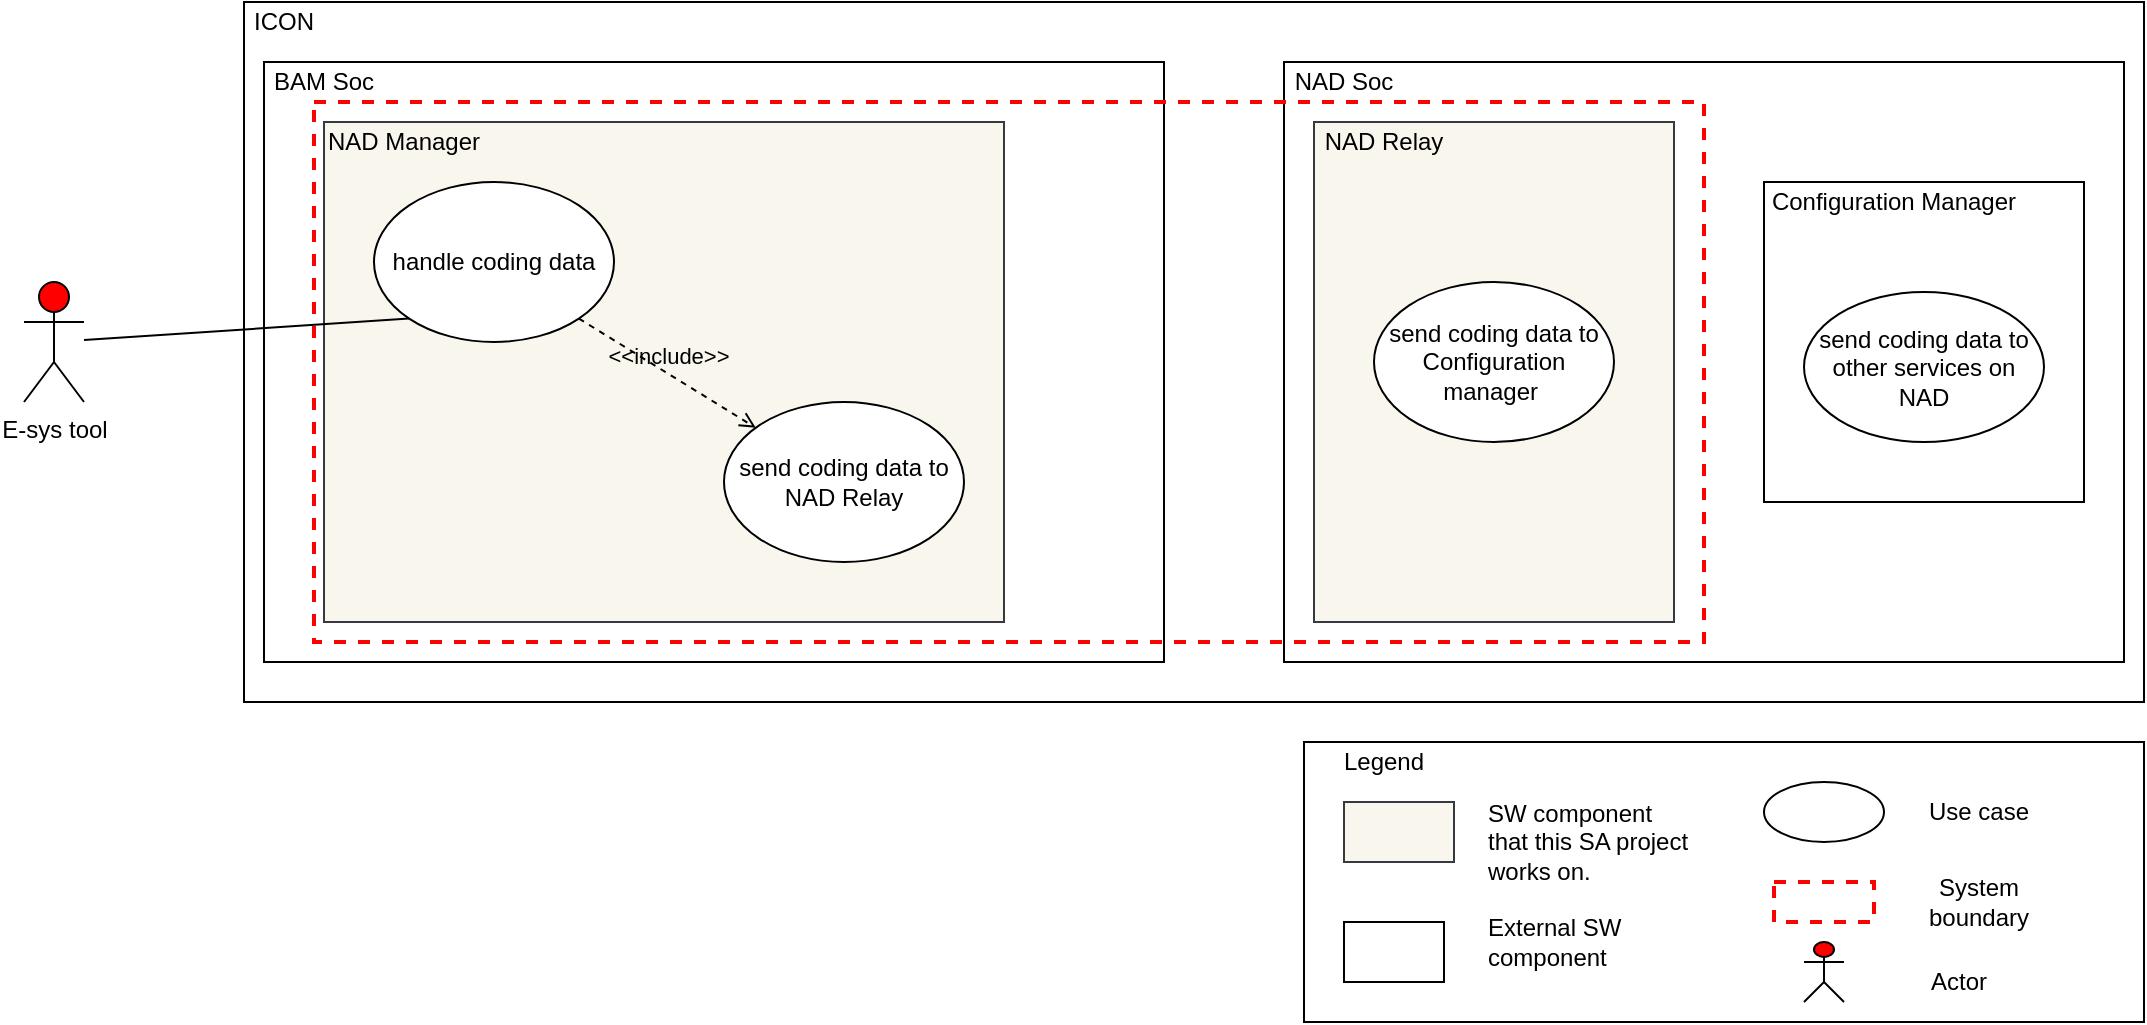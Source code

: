 <mxfile version="22.1.2" type="device" pages="6">
  <diagram id="C8Dp_cZA8PlfJ7nGt3AU" name="coding">
    <mxGraphModel dx="374" dy="1129" grid="1" gridSize="10" guides="1" tooltips="1" connect="1" arrows="1" fold="1" page="1" pageScale="1" pageWidth="850" pageHeight="1100" math="0" shadow="0">
      <root>
        <mxCell id="-ByruKuYb02Zdz_Oyo-D-0" />
        <mxCell id="-ByruKuYb02Zdz_Oyo-D-1" parent="-ByruKuYb02Zdz_Oyo-D-0" />
        <mxCell id="aScJoWrL4NxgMsfJWo4C-0" value="E-sys tool" style="shape=umlActor;verticalLabelPosition=bottom;verticalAlign=top;html=1;outlineConnect=0;fillColor=#FF0000;" parent="-ByruKuYb02Zdz_Oyo-D-1" vertex="1">
          <mxGeometry x="1760" y="610" width="30" height="60" as="geometry" />
        </mxCell>
        <mxCell id="JMk_4qEi5AscrNm8WgNM-10" value="" style="rounded=0;whiteSpace=wrap;html=1;" parent="-ByruKuYb02Zdz_Oyo-D-1" vertex="1">
          <mxGeometry x="1870" y="470" width="950" height="350" as="geometry" />
        </mxCell>
        <mxCell id="JMk_4qEi5AscrNm8WgNM-11" value="" style="rounded=0;whiteSpace=wrap;html=1;" parent="-ByruKuYb02Zdz_Oyo-D-1" vertex="1">
          <mxGeometry x="1880" y="500" width="450" height="300" as="geometry" />
        </mxCell>
        <mxCell id="JMk_4qEi5AscrNm8WgNM-12" value="" style="rounded=0;whiteSpace=wrap;html=1;" parent="-ByruKuYb02Zdz_Oyo-D-1" vertex="1">
          <mxGeometry x="2390" y="500" width="420" height="300" as="geometry" />
        </mxCell>
        <mxCell id="JMk_4qEi5AscrNm8WgNM-13" value="ICON" style="text;html=1;strokeColor=none;fillColor=none;align=center;verticalAlign=middle;whiteSpace=wrap;rounded=0;" parent="-ByruKuYb02Zdz_Oyo-D-1" vertex="1">
          <mxGeometry x="1870" y="470" width="40" height="20" as="geometry" />
        </mxCell>
        <mxCell id="JMk_4qEi5AscrNm8WgNM-14" value="BAM Soc" style="text;html=1;strokeColor=none;fillColor=none;align=center;verticalAlign=middle;whiteSpace=wrap;rounded=0;" parent="-ByruKuYb02Zdz_Oyo-D-1" vertex="1">
          <mxGeometry x="1880" y="500" width="60" height="20" as="geometry" />
        </mxCell>
        <mxCell id="JMk_4qEi5AscrNm8WgNM-15" value="NAD Soc" style="text;html=1;strokeColor=none;fillColor=none;align=center;verticalAlign=middle;whiteSpace=wrap;rounded=0;" parent="-ByruKuYb02Zdz_Oyo-D-1" vertex="1">
          <mxGeometry x="2390" y="500" width="60" height="20" as="geometry" />
        </mxCell>
        <mxCell id="JMk_4qEi5AscrNm8WgNM-16" value="" style="rounded=0;whiteSpace=wrap;html=1;fillColor=#f9f7ed;strokeColor=#36393d;" parent="-ByruKuYb02Zdz_Oyo-D-1" vertex="1">
          <mxGeometry x="1910" y="530" width="340" height="250" as="geometry" />
        </mxCell>
        <mxCell id="JMk_4qEi5AscrNm8WgNM-17" value="NAD Manager" style="text;html=1;strokeColor=none;fillColor=none;align=center;verticalAlign=middle;whiteSpace=wrap;rounded=0;" parent="-ByruKuYb02Zdz_Oyo-D-1" vertex="1">
          <mxGeometry x="1900" y="530" width="100" height="20" as="geometry" />
        </mxCell>
        <mxCell id="JMk_4qEi5AscrNm8WgNM-18" value="handle coding data" style="ellipse;whiteSpace=wrap;html=1;" parent="-ByruKuYb02Zdz_Oyo-D-1" vertex="1">
          <mxGeometry x="1935" y="560" width="120" height="80" as="geometry" />
        </mxCell>
        <mxCell id="JMk_4qEi5AscrNm8WgNM-20" value="" style="rounded=0;whiteSpace=wrap;html=1;fillColor=#f9f7ed;strokeColor=#36393d;" parent="-ByruKuYb02Zdz_Oyo-D-1" vertex="1">
          <mxGeometry x="2405" y="530" width="180" height="250" as="geometry" />
        </mxCell>
        <mxCell id="JMk_4qEi5AscrNm8WgNM-21" value="NAD Relay" style="text;html=1;strokeColor=none;fillColor=none;align=center;verticalAlign=middle;whiteSpace=wrap;rounded=0;" parent="-ByruKuYb02Zdz_Oyo-D-1" vertex="1">
          <mxGeometry x="2390" y="530" width="100" height="20" as="geometry" />
        </mxCell>
        <mxCell id="JMk_4qEi5AscrNm8WgNM-22" value="send coding data to Configuration manager&amp;nbsp;" style="ellipse;whiteSpace=wrap;html=1;" parent="-ByruKuYb02Zdz_Oyo-D-1" vertex="1">
          <mxGeometry x="2435" y="610" width="120" height="80" as="geometry" />
        </mxCell>
        <mxCell id="JMk_4qEi5AscrNm8WgNM-23" style="edgeStyle=orthogonalEdgeStyle;rounded=0;orthogonalLoop=1;jettySize=auto;html=1;exitX=0.5;exitY=1;exitDx=0;exitDy=0;" parent="-ByruKuYb02Zdz_Oyo-D-1" source="JMk_4qEi5AscrNm8WgNM-21" target="JMk_4qEi5AscrNm8WgNM-21" edge="1">
          <mxGeometry relative="1" as="geometry" />
        </mxCell>
        <mxCell id="JMk_4qEi5AscrNm8WgNM-24" value="" style="endArrow=none;html=1;entryX=0;entryY=1;entryDx=0;entryDy=0;" parent="-ByruKuYb02Zdz_Oyo-D-1" source="aScJoWrL4NxgMsfJWo4C-0" target="JMk_4qEi5AscrNm8WgNM-18" edge="1">
          <mxGeometry width="50" height="50" relative="1" as="geometry">
            <mxPoint x="2150" y="520" as="sourcePoint" />
            <mxPoint x="2200" y="470" as="targetPoint" />
          </mxGeometry>
        </mxCell>
        <mxCell id="w0nZ77L2m1Sa-Q6ehwzC-0" value="" style="rounded=0;whiteSpace=wrap;html=1;strokeWidth=1;fillColor=none;" parent="-ByruKuYb02Zdz_Oyo-D-1" vertex="1">
          <mxGeometry x="2400" y="840" width="420" height="140" as="geometry" />
        </mxCell>
        <mxCell id="w0nZ77L2m1Sa-Q6ehwzC-1" value="" style="ellipse;whiteSpace=wrap;html=1;strokeColor=#000000;strokeWidth=1;fillColor=none;" parent="-ByruKuYb02Zdz_Oyo-D-1" vertex="1">
          <mxGeometry x="2630" y="860" width="60" height="30" as="geometry" />
        </mxCell>
        <mxCell id="w0nZ77L2m1Sa-Q6ehwzC-2" value="Use case" style="text;html=1;strokeColor=none;fillColor=none;align=center;verticalAlign=middle;whiteSpace=wrap;rounded=0;" parent="-ByruKuYb02Zdz_Oyo-D-1" vertex="1">
          <mxGeometry x="2705" y="865" width="65" height="20" as="geometry" />
        </mxCell>
        <mxCell id="w0nZ77L2m1Sa-Q6ehwzC-3" value="" style="rounded=0;whiteSpace=wrap;html=1;fillColor=none;strokeColor=#FF0000;dashed=1;strokeWidth=2;" parent="-ByruKuYb02Zdz_Oyo-D-1" vertex="1">
          <mxGeometry x="2635" y="910" width="50" height="20" as="geometry" />
        </mxCell>
        <mxCell id="w0nZ77L2m1Sa-Q6ehwzC-4" value="System boundary" style="text;html=1;strokeColor=none;fillColor=none;align=center;verticalAlign=middle;whiteSpace=wrap;rounded=0;" parent="-ByruKuYb02Zdz_Oyo-D-1" vertex="1">
          <mxGeometry x="2705" y="910" width="65" height="20" as="geometry" />
        </mxCell>
        <mxCell id="w0nZ77L2m1Sa-Q6ehwzC-5" value="" style="shape=umlActor;verticalLabelPosition=bottom;verticalAlign=top;html=1;outlineConnect=0;fillColor=#FF0000;" parent="-ByruKuYb02Zdz_Oyo-D-1" vertex="1">
          <mxGeometry x="2650" y="940" width="20" height="30" as="geometry" />
        </mxCell>
        <mxCell id="w0nZ77L2m1Sa-Q6ehwzC-6" value="Actor" style="text;html=1;strokeColor=none;fillColor=none;align=center;verticalAlign=middle;whiteSpace=wrap;rounded=0;" parent="-ByruKuYb02Zdz_Oyo-D-1" vertex="1">
          <mxGeometry x="2695" y="950" width="65" height="20" as="geometry" />
        </mxCell>
        <mxCell id="w0nZ77L2m1Sa-Q6ehwzC-7" value="Legend" style="text;html=1;strokeColor=none;fillColor=none;align=center;verticalAlign=middle;whiteSpace=wrap;rounded=0;" parent="-ByruKuYb02Zdz_Oyo-D-1" vertex="1">
          <mxGeometry x="2420" y="840" width="40" height="20" as="geometry" />
        </mxCell>
        <mxCell id="w0nZ77L2m1Sa-Q6ehwzC-8" value="" style="rounded=0;whiteSpace=wrap;html=1;fillColor=none;strokeColor=#FF0000;dashed=1;strokeWidth=2;" parent="-ByruKuYb02Zdz_Oyo-D-1" vertex="1">
          <mxGeometry x="1905" y="520" width="695" height="270" as="geometry" />
        </mxCell>
        <mxCell id="OT-46bYzOTrQYJSiuhAJ-0" value="send coding data to NAD Relay" style="ellipse;whiteSpace=wrap;html=1;" parent="-ByruKuYb02Zdz_Oyo-D-1" vertex="1">
          <mxGeometry x="2110" y="670" width="120" height="80" as="geometry" />
        </mxCell>
        <mxCell id="OT-46bYzOTrQYJSiuhAJ-2" value="&amp;lt;&amp;lt;include&amp;gt;&amp;gt;" style="edgeStyle=none;html=1;endArrow=open;verticalAlign=bottom;dashed=1;labelBackgroundColor=none;exitX=1;exitY=1;exitDx=0;exitDy=0;" parent="-ByruKuYb02Zdz_Oyo-D-1" source="JMk_4qEi5AscrNm8WgNM-18" target="OT-46bYzOTrQYJSiuhAJ-0" edge="1">
          <mxGeometry width="160" relative="1" as="geometry">
            <mxPoint x="2040" y="830" as="sourcePoint" />
            <mxPoint x="2200" y="830" as="targetPoint" />
          </mxGeometry>
        </mxCell>
        <mxCell id="OT-46bYzOTrQYJSiuhAJ-3" value="" style="rounded=0;whiteSpace=wrap;html=1;" parent="-ByruKuYb02Zdz_Oyo-D-1" vertex="1">
          <mxGeometry x="2630" y="560" width="160" height="160" as="geometry" />
        </mxCell>
        <mxCell id="OT-46bYzOTrQYJSiuhAJ-4" value="Configuration Manager" style="text;html=1;strokeColor=none;fillColor=none;align=center;verticalAlign=middle;whiteSpace=wrap;rounded=0;" parent="-ByruKuYb02Zdz_Oyo-D-1" vertex="1">
          <mxGeometry x="2630" y="560" width="130" height="20" as="geometry" />
        </mxCell>
        <mxCell id="OT-46bYzOTrQYJSiuhAJ-5" value="send coding data to other services on NAD" style="ellipse;whiteSpace=wrap;html=1;" parent="-ByruKuYb02Zdz_Oyo-D-1" vertex="1">
          <mxGeometry x="2650" y="615" width="120" height="75" as="geometry" />
        </mxCell>
        <mxCell id="pF5cNv_HtiAw61ijsGC4-0" value="" style="rounded=0;whiteSpace=wrap;html=1;fillColor=#f9f7ed;strokeColor=#36393d;" vertex="1" parent="-ByruKuYb02Zdz_Oyo-D-1">
          <mxGeometry x="2420" y="870" width="55" height="30" as="geometry" />
        </mxCell>
        <mxCell id="pF5cNv_HtiAw61ijsGC4-1" value="SW component that this SA project works on." style="text;html=1;strokeColor=none;fillColor=none;align=left;verticalAlign=middle;whiteSpace=wrap;rounded=0;" vertex="1" parent="-ByruKuYb02Zdz_Oyo-D-1">
          <mxGeometry x="2490" y="880" width="105" height="20" as="geometry" />
        </mxCell>
        <mxCell id="pF5cNv_HtiAw61ijsGC4-2" value="" style="rounded=0;whiteSpace=wrap;html=1;" vertex="1" parent="-ByruKuYb02Zdz_Oyo-D-1">
          <mxGeometry x="2420" y="930" width="50" height="30" as="geometry" />
        </mxCell>
        <mxCell id="pF5cNv_HtiAw61ijsGC4-3" value="External SW component" style="text;html=1;strokeColor=none;fillColor=none;align=left;verticalAlign=middle;whiteSpace=wrap;rounded=0;" vertex="1" parent="-ByruKuYb02Zdz_Oyo-D-1">
          <mxGeometry x="2490" y="930" width="105" height="20" as="geometry" />
        </mxCell>
      </root>
    </mxGraphModel>
  </diagram>
  <diagram name="provisioning" id="WrQaikC0hK2Sz1nKMNZT">
    <mxGraphModel dx="1224" dy="1129" grid="1" gridSize="10" guides="1" tooltips="1" connect="1" arrows="1" fold="1" page="1" pageScale="1" pageWidth="850" pageHeight="1100" math="0" shadow="0">
      <root>
        <mxCell id="00xosqiEPusfNmd8fBW_-0" />
        <mxCell id="00xosqiEPusfNmd8fBW_-1" parent="00xosqiEPusfNmd8fBW_-0" />
        <mxCell id="00xosqiEPusfNmd8fBW_-2" value="Backend" style="shape=umlActor;verticalLabelPosition=bottom;verticalAlign=top;html=1;outlineConnect=0;fillColor=#FF0000;" parent="00xosqiEPusfNmd8fBW_-1" vertex="1">
          <mxGeometry x="1590" y="650" width="30" height="60" as="geometry" />
        </mxCell>
        <mxCell id="00xosqiEPusfNmd8fBW_-3" value="" style="rounded=0;whiteSpace=wrap;html=1;" parent="00xosqiEPusfNmd8fBW_-1" vertex="1">
          <mxGeometry x="1700" y="450" width="890" height="400" as="geometry" />
        </mxCell>
        <mxCell id="00xosqiEPusfNmd8fBW_-4" value="" style="rounded=0;whiteSpace=wrap;html=1;" parent="00xosqiEPusfNmd8fBW_-1" vertex="1">
          <mxGeometry x="1730" y="500" width="390" height="310" as="geometry" />
        </mxCell>
        <mxCell id="00xosqiEPusfNmd8fBW_-5" value="" style="rounded=0;whiteSpace=wrap;html=1;" parent="00xosqiEPusfNmd8fBW_-1" vertex="1">
          <mxGeometry x="2150" y="500" width="430" height="310" as="geometry" />
        </mxCell>
        <mxCell id="00xosqiEPusfNmd8fBW_-6" value="ICON" style="text;html=1;strokeColor=none;fillColor=none;align=center;verticalAlign=middle;whiteSpace=wrap;rounded=0;" parent="00xosqiEPusfNmd8fBW_-1" vertex="1">
          <mxGeometry x="1710" y="450" width="40" height="20" as="geometry" />
        </mxCell>
        <mxCell id="00xosqiEPusfNmd8fBW_-7" value="BAM Soc" style="text;html=1;strokeColor=none;fillColor=none;align=center;verticalAlign=middle;whiteSpace=wrap;rounded=0;" parent="00xosqiEPusfNmd8fBW_-1" vertex="1">
          <mxGeometry x="1730" y="500" width="60" height="20" as="geometry" />
        </mxCell>
        <mxCell id="00xosqiEPusfNmd8fBW_-8" value="NAD Soc" style="text;html=1;strokeColor=none;fillColor=none;align=center;verticalAlign=middle;whiteSpace=wrap;rounded=0;" parent="00xosqiEPusfNmd8fBW_-1" vertex="1">
          <mxGeometry x="2155" y="500" width="60" height="20" as="geometry" />
        </mxCell>
        <mxCell id="00xosqiEPusfNmd8fBW_-9" value="" style="rounded=0;whiteSpace=wrap;html=1;fillColor=#f9f7ed;strokeColor=#36393d;" parent="00xosqiEPusfNmd8fBW_-1" vertex="1">
          <mxGeometry x="1910" y="530" width="180" height="250" as="geometry" />
        </mxCell>
        <mxCell id="00xosqiEPusfNmd8fBW_-10" value="NAD Manager" style="text;html=1;strokeColor=none;fillColor=none;align=center;verticalAlign=middle;whiteSpace=wrap;rounded=0;" parent="00xosqiEPusfNmd8fBW_-1" vertex="1">
          <mxGeometry x="1900" y="530" width="100" height="20" as="geometry" />
        </mxCell>
        <mxCell id="00xosqiEPusfNmd8fBW_-12" value="handle provisioning &lt;br&gt;data from Provisioning service" style="ellipse;whiteSpace=wrap;html=1;" parent="00xosqiEPusfNmd8fBW_-1" vertex="1">
          <mxGeometry x="1935" y="565" width="120" height="80" as="geometry" />
        </mxCell>
        <mxCell id="00xosqiEPusfNmd8fBW_-13" value="" style="rounded=0;whiteSpace=wrap;html=1;fillColor=#f9f7ed;strokeColor=#36393d;" parent="00xosqiEPusfNmd8fBW_-1" vertex="1">
          <mxGeometry x="2165" y="530" width="180" height="250" as="geometry" />
        </mxCell>
        <mxCell id="00xosqiEPusfNmd8fBW_-14" value="NAD Relay" style="text;html=1;strokeColor=none;fillColor=none;align=center;verticalAlign=middle;whiteSpace=wrap;rounded=0;" parent="00xosqiEPusfNmd8fBW_-1" vertex="1">
          <mxGeometry x="2150" y="530" width="100" height="20" as="geometry" />
        </mxCell>
        <mxCell id="00xosqiEPusfNmd8fBW_-15" value="send provisioning data to Configuration manager&amp;nbsp;" style="ellipse;whiteSpace=wrap;html=1;" parent="00xosqiEPusfNmd8fBW_-1" vertex="1">
          <mxGeometry x="2195" y="600" width="120" height="80" as="geometry" />
        </mxCell>
        <mxCell id="00xosqiEPusfNmd8fBW_-16" style="edgeStyle=orthogonalEdgeStyle;rounded=0;orthogonalLoop=1;jettySize=auto;html=1;exitX=0.5;exitY=1;exitDx=0;exitDy=0;" parent="00xosqiEPusfNmd8fBW_-1" source="00xosqiEPusfNmd8fBW_-14" target="00xosqiEPusfNmd8fBW_-14" edge="1">
          <mxGeometry relative="1" as="geometry" />
        </mxCell>
        <mxCell id="Si_RreXuiQVzXpdDL7Mf-0" value="" style="rounded=0;whiteSpace=wrap;html=1;" parent="00xosqiEPusfNmd8fBW_-1" vertex="1">
          <mxGeometry x="1750" y="540" width="120" height="130" as="geometry" />
        </mxCell>
        <mxCell id="Si_RreXuiQVzXpdDL7Mf-1" value="Provisioning service" style="text;html=1;strokeColor=none;fillColor=none;align=center;verticalAlign=middle;whiteSpace=wrap;rounded=0;" parent="00xosqiEPusfNmd8fBW_-1" vertex="1">
          <mxGeometry x="1760" y="550" width="110" height="20" as="geometry" />
        </mxCell>
        <mxCell id="Si_RreXuiQVzXpdDL7Mf-2" value="get provisioning data from backend" style="ellipse;whiteSpace=wrap;html=1;" parent="00xosqiEPusfNmd8fBW_-1" vertex="1">
          <mxGeometry x="1755" y="580" width="110" height="70" as="geometry" />
        </mxCell>
        <mxCell id="Si_RreXuiQVzXpdDL7Mf-3" value="" style="endArrow=none;html=1;" parent="00xosqiEPusfNmd8fBW_-1" source="00xosqiEPusfNmd8fBW_-2" target="Si_RreXuiQVzXpdDL7Mf-2" edge="1">
          <mxGeometry width="50" height="50" relative="1" as="geometry">
            <mxPoint x="1940" y="840" as="sourcePoint" />
            <mxPoint x="1990" y="790" as="targetPoint" />
          </mxGeometry>
        </mxCell>
        <mxCell id="Si_RreXuiQVzXpdDL7Mf-4" value="" style="rounded=0;whiteSpace=wrap;html=1;fillColor=none;strokeColor=#FF0000;dashed=1;strokeWidth=2;" parent="00xosqiEPusfNmd8fBW_-1" vertex="1">
          <mxGeometry x="1890" y="520" width="470" height="280" as="geometry" />
        </mxCell>
        <mxCell id="Si_RreXuiQVzXpdDL7Mf-5" value="send provisioning data to NAD Relay" style="ellipse;whiteSpace=wrap;html=1;" parent="00xosqiEPusfNmd8fBW_-1" vertex="1">
          <mxGeometry x="1940" y="690" width="120" height="80" as="geometry" />
        </mxCell>
        <mxCell id="ede1CoUlTgXQO5KEwWMg-0" value="&amp;lt;&amp;lt;include&amp;gt;&amp;gt;" style="edgeStyle=none;html=1;endArrow=open;verticalAlign=bottom;dashed=1;labelBackgroundColor=none;exitX=0.5;exitY=1;exitDx=0;exitDy=0;entryX=0.45;entryY=0;entryDx=0;entryDy=0;entryPerimeter=0;" parent="00xosqiEPusfNmd8fBW_-1" source="00xosqiEPusfNmd8fBW_-12" target="Si_RreXuiQVzXpdDL7Mf-5" edge="1">
          <mxGeometry width="160" relative="1" as="geometry">
            <mxPoint x="1940" y="720" as="sourcePoint" />
            <mxPoint x="2100" y="720" as="targetPoint" />
          </mxGeometry>
        </mxCell>
        <mxCell id="ede1CoUlTgXQO5KEwWMg-1" value="" style="rounded=0;whiteSpace=wrap;html=1;" parent="00xosqiEPusfNmd8fBW_-1" vertex="1">
          <mxGeometry x="2435" y="550" width="130" height="140" as="geometry" />
        </mxCell>
        <mxCell id="ede1CoUlTgXQO5KEwWMg-2" value="Configuration Manager" style="text;html=1;strokeColor=none;fillColor=none;align=center;verticalAlign=middle;whiteSpace=wrap;rounded=0;" parent="00xosqiEPusfNmd8fBW_-1" vertex="1">
          <mxGeometry x="2440" y="560" width="110" height="20" as="geometry" />
        </mxCell>
        <mxCell id="ede1CoUlTgXQO5KEwWMg-3" value="send provisioning data to other services on NAD" style="ellipse;whiteSpace=wrap;html=1;" parent="00xosqiEPusfNmd8fBW_-1" vertex="1">
          <mxGeometry x="2440" y="600" width="120" height="80" as="geometry" />
        </mxCell>
        <mxCell id="6WND59ZuyMlBlTVRhRpT-0" value="" style="rounded=0;whiteSpace=wrap;html=1;strokeWidth=1;fillColor=none;" vertex="1" parent="00xosqiEPusfNmd8fBW_-1">
          <mxGeometry x="2170" y="860" width="420" height="140" as="geometry" />
        </mxCell>
        <mxCell id="6WND59ZuyMlBlTVRhRpT-1" value="" style="ellipse;whiteSpace=wrap;html=1;strokeColor=#000000;strokeWidth=1;fillColor=none;" vertex="1" parent="00xosqiEPusfNmd8fBW_-1">
          <mxGeometry x="2400" y="880" width="60" height="30" as="geometry" />
        </mxCell>
        <mxCell id="6WND59ZuyMlBlTVRhRpT-2" value="Use case" style="text;html=1;strokeColor=none;fillColor=none;align=center;verticalAlign=middle;whiteSpace=wrap;rounded=0;" vertex="1" parent="00xosqiEPusfNmd8fBW_-1">
          <mxGeometry x="2475" y="885" width="65" height="20" as="geometry" />
        </mxCell>
        <mxCell id="6WND59ZuyMlBlTVRhRpT-3" value="" style="rounded=0;whiteSpace=wrap;html=1;fillColor=none;strokeColor=#FF0000;dashed=1;strokeWidth=2;" vertex="1" parent="00xosqiEPusfNmd8fBW_-1">
          <mxGeometry x="2405" y="930" width="50" height="20" as="geometry" />
        </mxCell>
        <mxCell id="6WND59ZuyMlBlTVRhRpT-4" value="System boundary" style="text;html=1;strokeColor=none;fillColor=none;align=center;verticalAlign=middle;whiteSpace=wrap;rounded=0;" vertex="1" parent="00xosqiEPusfNmd8fBW_-1">
          <mxGeometry x="2475" y="930" width="65" height="20" as="geometry" />
        </mxCell>
        <mxCell id="6WND59ZuyMlBlTVRhRpT-5" value="" style="shape=umlActor;verticalLabelPosition=bottom;verticalAlign=top;html=1;outlineConnect=0;fillColor=#FF0000;" vertex="1" parent="00xosqiEPusfNmd8fBW_-1">
          <mxGeometry x="2420" y="960" width="20" height="30" as="geometry" />
        </mxCell>
        <mxCell id="6WND59ZuyMlBlTVRhRpT-6" value="Actor" style="text;html=1;strokeColor=none;fillColor=none;align=center;verticalAlign=middle;whiteSpace=wrap;rounded=0;" vertex="1" parent="00xosqiEPusfNmd8fBW_-1">
          <mxGeometry x="2465" y="970" width="65" height="20" as="geometry" />
        </mxCell>
        <mxCell id="6WND59ZuyMlBlTVRhRpT-7" value="Legend" style="text;html=1;strokeColor=none;fillColor=none;align=center;verticalAlign=middle;whiteSpace=wrap;rounded=0;" vertex="1" parent="00xosqiEPusfNmd8fBW_-1">
          <mxGeometry x="2190" y="860" width="40" height="20" as="geometry" />
        </mxCell>
        <mxCell id="6WND59ZuyMlBlTVRhRpT-8" value="" style="rounded=0;whiteSpace=wrap;html=1;fillColor=#f9f7ed;strokeColor=#36393d;" vertex="1" parent="00xosqiEPusfNmd8fBW_-1">
          <mxGeometry x="2190" y="890" width="55" height="30" as="geometry" />
        </mxCell>
        <mxCell id="6WND59ZuyMlBlTVRhRpT-9" value="SW component that this SA project works on." style="text;html=1;strokeColor=none;fillColor=none;align=left;verticalAlign=middle;whiteSpace=wrap;rounded=0;" vertex="1" parent="00xosqiEPusfNmd8fBW_-1">
          <mxGeometry x="2260" y="900" width="105" height="20" as="geometry" />
        </mxCell>
        <mxCell id="6WND59ZuyMlBlTVRhRpT-10" value="" style="rounded=0;whiteSpace=wrap;html=1;" vertex="1" parent="00xosqiEPusfNmd8fBW_-1">
          <mxGeometry x="2190" y="950" width="50" height="30" as="geometry" />
        </mxCell>
        <mxCell id="6WND59ZuyMlBlTVRhRpT-11" value="External SW component" style="text;html=1;strokeColor=none;fillColor=none;align=left;verticalAlign=middle;whiteSpace=wrap;rounded=0;" vertex="1" parent="00xosqiEPusfNmd8fBW_-1">
          <mxGeometry x="2260" y="950" width="105" height="20" as="geometry" />
        </mxCell>
      </root>
    </mxGraphModel>
  </diagram>
  <diagram name="Diagnostic" id="L3pAimm8mKAFxtuo4wGV">
    <mxGraphModel dx="1224" dy="1129" grid="1" gridSize="10" guides="1" tooltips="1" connect="1" arrows="1" fold="1" page="1" pageScale="1" pageWidth="850" pageHeight="1100" math="0" shadow="0">
      <root>
        <mxCell id="Xa5zSqg6zmUXAwr3IGvP-0" />
        <mxCell id="Xa5zSqg6zmUXAwr3IGvP-1" parent="Xa5zSqg6zmUXAwr3IGvP-0" />
        <mxCell id="Xa5zSqg6zmUXAwr3IGvP-2" value="Diagnostic Tool" style="shape=umlActor;verticalLabelPosition=bottom;verticalAlign=top;html=1;outlineConnect=0;fillColor=#FF0000;" parent="Xa5zSqg6zmUXAwr3IGvP-1" vertex="1">
          <mxGeometry x="1590" y="1240" width="30" height="60" as="geometry" />
        </mxCell>
        <mxCell id="TrtcIF38HcR4p8NtH9US-4" value="" style="rounded=0;whiteSpace=wrap;html=1;" parent="Xa5zSqg6zmUXAwr3IGvP-1" vertex="1">
          <mxGeometry x="1700" y="1060" width="900" height="400" as="geometry" />
        </mxCell>
        <mxCell id="TrtcIF38HcR4p8NtH9US-5" value="" style="rounded=0;whiteSpace=wrap;html=1;" parent="Xa5zSqg6zmUXAwr3IGvP-1" vertex="1">
          <mxGeometry x="1730" y="1110" width="380" height="310" as="geometry" />
        </mxCell>
        <mxCell id="TrtcIF38HcR4p8NtH9US-6" value="" style="rounded=0;whiteSpace=wrap;html=1;" parent="Xa5zSqg6zmUXAwr3IGvP-1" vertex="1">
          <mxGeometry x="2150" y="1110" width="410" height="310" as="geometry" />
        </mxCell>
        <mxCell id="TrtcIF38HcR4p8NtH9US-7" value="ICON" style="text;html=1;strokeColor=none;fillColor=none;align=center;verticalAlign=middle;whiteSpace=wrap;rounded=0;" parent="Xa5zSqg6zmUXAwr3IGvP-1" vertex="1">
          <mxGeometry x="1710" y="1060" width="40" height="20" as="geometry" />
        </mxCell>
        <mxCell id="TrtcIF38HcR4p8NtH9US-8" value="BAM Soc" style="text;html=1;strokeColor=none;fillColor=none;align=center;verticalAlign=middle;whiteSpace=wrap;rounded=0;" parent="Xa5zSqg6zmUXAwr3IGvP-1" vertex="1">
          <mxGeometry x="1730" y="1110" width="60" height="20" as="geometry" />
        </mxCell>
        <mxCell id="TrtcIF38HcR4p8NtH9US-9" value="NAD Soc" style="text;html=1;strokeColor=none;fillColor=none;align=center;verticalAlign=middle;whiteSpace=wrap;rounded=0;" parent="Xa5zSqg6zmUXAwr3IGvP-1" vertex="1">
          <mxGeometry x="2155" y="1110" width="60" height="20" as="geometry" />
        </mxCell>
        <mxCell id="TrtcIF38HcR4p8NtH9US-16" style="edgeStyle=orthogonalEdgeStyle;rounded=0;orthogonalLoop=1;jettySize=auto;html=1;exitX=0.5;exitY=1;exitDx=0;exitDy=0;" parent="Xa5zSqg6zmUXAwr3IGvP-1" edge="1">
          <mxGeometry relative="1" as="geometry">
            <mxPoint x="2200" y="1160" as="sourcePoint" />
            <mxPoint x="2200" y="1160" as="targetPoint" />
          </mxGeometry>
        </mxCell>
        <mxCell id="TrtcIF38HcR4p8NtH9US-17" value="" style="rounded=0;whiteSpace=wrap;html=1;" parent="Xa5zSqg6zmUXAwr3IGvP-1" vertex="1">
          <mxGeometry x="1750" y="1150" width="120" height="190" as="geometry" />
        </mxCell>
        <mxCell id="TrtcIF38HcR4p8NtH9US-18" value="LSMF service&lt;br&gt;(Lightweight SysteM Function)" style="text;html=1;strokeColor=none;fillColor=none;align=center;verticalAlign=middle;whiteSpace=wrap;rounded=0;" parent="Xa5zSqg6zmUXAwr3IGvP-1" vertex="1">
          <mxGeometry x="1750" y="1170" width="120" height="20" as="geometry" />
        </mxCell>
        <mxCell id="TrtcIF38HcR4p8NtH9US-19" value="get diagnostic request from tool" style="ellipse;whiteSpace=wrap;html=1;" parent="Xa5zSqg6zmUXAwr3IGvP-1" vertex="1">
          <mxGeometry x="1760" y="1235" width="100" height="65" as="geometry" />
        </mxCell>
        <mxCell id="TrtcIF38HcR4p8NtH9US-20" value="" style="rounded=0;whiteSpace=wrap;html=1;fillColor=none;strokeColor=#FF0000;dashed=1;strokeWidth=2;" parent="Xa5zSqg6zmUXAwr3IGvP-1" vertex="1">
          <mxGeometry x="1890" y="1140" width="470" height="270" as="geometry" />
        </mxCell>
        <mxCell id="TrtcIF38HcR4p8NtH9US-22" value="" style="rounded=0;whiteSpace=wrap;html=1;strokeColor=#000000;strokeWidth=1;fillColor=none;" parent="Xa5zSqg6zmUXAwr3IGvP-1" vertex="1">
          <mxGeometry x="2410" y="1215" width="130" height="115" as="geometry" />
        </mxCell>
        <mxCell id="TrtcIF38HcR4p8NtH9US-23" value="Diagnostic Manager" style="text;html=1;strokeColor=none;fillColor=none;align=center;verticalAlign=middle;whiteSpace=wrap;rounded=0;" parent="Xa5zSqg6zmUXAwr3IGvP-1" vertex="1">
          <mxGeometry x="2410" y="1215" width="120" height="20" as="geometry" />
        </mxCell>
        <mxCell id="TrtcIF38HcR4p8NtH9US-24" value="handle diagnostic job" style="ellipse;whiteSpace=wrap;html=1;" parent="Xa5zSqg6zmUXAwr3IGvP-1" vertex="1">
          <mxGeometry x="2420" y="1255" width="110" height="65" as="geometry" />
        </mxCell>
        <mxCell id="TrtcIF38HcR4p8NtH9US-25" value="" style="rounded=0;whiteSpace=wrap;html=1;fillColor=#f9f7ed;strokeColor=#36393d;" parent="Xa5zSqg6zmUXAwr3IGvP-1" vertex="1">
          <mxGeometry x="1915" y="1150" width="180" height="250" as="geometry" />
        </mxCell>
        <mxCell id="TrtcIF38HcR4p8NtH9US-26" value="handle diagnostic request from LSMF" style="ellipse;whiteSpace=wrap;html=1;" parent="Xa5zSqg6zmUXAwr3IGvP-1" vertex="1">
          <mxGeometry x="1940" y="1185" width="120" height="80" as="geometry" />
        </mxCell>
        <mxCell id="TrtcIF38HcR4p8NtH9US-27" value="send diagnostic request to NAD Relay" style="ellipse;whiteSpace=wrap;html=1;" parent="Xa5zSqg6zmUXAwr3IGvP-1" vertex="1">
          <mxGeometry x="1940" y="1310" width="120" height="80" as="geometry" />
        </mxCell>
        <mxCell id="TrtcIF38HcR4p8NtH9US-28" value="NAD Manager" style="text;html=1;strokeColor=none;fillColor=none;align=center;verticalAlign=middle;whiteSpace=wrap;rounded=0;" parent="Xa5zSqg6zmUXAwr3IGvP-1" vertex="1">
          <mxGeometry x="1905" y="1150" width="100" height="20" as="geometry" />
        </mxCell>
        <mxCell id="TrtcIF38HcR4p8NtH9US-50" value="" style="rounded=0;whiteSpace=wrap;html=1;fillColor=#f9f7ed;strokeColor=#36393d;" parent="Xa5zSqg6zmUXAwr3IGvP-1" vertex="1">
          <mxGeometry x="2165" y="1147.5" width="180" height="250" as="geometry" />
        </mxCell>
        <mxCell id="TrtcIF38HcR4p8NtH9US-51" value="NAD Relay" style="text;html=1;strokeColor=none;fillColor=none;align=center;verticalAlign=middle;whiteSpace=wrap;rounded=0;" parent="Xa5zSqg6zmUXAwr3IGvP-1" vertex="1">
          <mxGeometry x="2150" y="1147.5" width="100" height="20" as="geometry" />
        </mxCell>
        <mxCell id="TrtcIF38HcR4p8NtH9US-52" value="send diagnostic request to Diagnostic Manager" style="ellipse;whiteSpace=wrap;html=1;" parent="Xa5zSqg6zmUXAwr3IGvP-1" vertex="1">
          <mxGeometry x="2195" y="1217.5" width="120" height="80" as="geometry" />
        </mxCell>
        <mxCell id="TrtcIF38HcR4p8NtH9US-53" value="" style="endArrow=none;html=1;entryX=0;entryY=0.5;entryDx=0;entryDy=0;exitX=0.5;exitY=0.5;exitDx=0;exitDy=0;exitPerimeter=0;" parent="Xa5zSqg6zmUXAwr3IGvP-1" source="Xa5zSqg6zmUXAwr3IGvP-2" target="TrtcIF38HcR4p8NtH9US-19" edge="1">
          <mxGeometry width="50" height="50" relative="1" as="geometry">
            <mxPoint x="1620" y="1268" as="sourcePoint" />
            <mxPoint x="2130" y="1050" as="targetPoint" />
          </mxGeometry>
        </mxCell>
        <mxCell id="PgLuZMRRrY8A3xXcg9SI-0" value="&amp;lt;&amp;lt;include&amp;gt;&amp;gt;" style="edgeStyle=none;html=1;endArrow=open;verticalAlign=bottom;dashed=1;labelBackgroundColor=none;exitX=0.5;exitY=1;exitDx=0;exitDy=0;" parent="Xa5zSqg6zmUXAwr3IGvP-1" source="TrtcIF38HcR4p8NtH9US-26" target="TrtcIF38HcR4p8NtH9US-27" edge="1">
          <mxGeometry width="160" relative="1" as="geometry">
            <mxPoint x="1970" y="1320" as="sourcePoint" />
            <mxPoint x="2130" y="1320" as="targetPoint" />
          </mxGeometry>
        </mxCell>
        <mxCell id="YlpWbHLkQJxrN3ksnTRD-0" value="" style="rounded=0;whiteSpace=wrap;html=1;strokeWidth=1;fillColor=none;" vertex="1" parent="Xa5zSqg6zmUXAwr3IGvP-1">
          <mxGeometry x="2180" y="1470" width="420" height="140" as="geometry" />
        </mxCell>
        <mxCell id="YlpWbHLkQJxrN3ksnTRD-1" value="" style="ellipse;whiteSpace=wrap;html=1;strokeColor=#000000;strokeWidth=1;fillColor=none;" vertex="1" parent="Xa5zSqg6zmUXAwr3IGvP-1">
          <mxGeometry x="2410" y="1490" width="60" height="30" as="geometry" />
        </mxCell>
        <mxCell id="YlpWbHLkQJxrN3ksnTRD-2" value="Use case" style="text;html=1;strokeColor=none;fillColor=none;align=center;verticalAlign=middle;whiteSpace=wrap;rounded=0;" vertex="1" parent="Xa5zSqg6zmUXAwr3IGvP-1">
          <mxGeometry x="2485" y="1495" width="65" height="20" as="geometry" />
        </mxCell>
        <mxCell id="YlpWbHLkQJxrN3ksnTRD-3" value="" style="rounded=0;whiteSpace=wrap;html=1;fillColor=none;strokeColor=#FF0000;dashed=1;strokeWidth=2;" vertex="1" parent="Xa5zSqg6zmUXAwr3IGvP-1">
          <mxGeometry x="2415" y="1540" width="50" height="20" as="geometry" />
        </mxCell>
        <mxCell id="YlpWbHLkQJxrN3ksnTRD-4" value="System boundary" style="text;html=1;strokeColor=none;fillColor=none;align=center;verticalAlign=middle;whiteSpace=wrap;rounded=0;" vertex="1" parent="Xa5zSqg6zmUXAwr3IGvP-1">
          <mxGeometry x="2485" y="1540" width="65" height="20" as="geometry" />
        </mxCell>
        <mxCell id="YlpWbHLkQJxrN3ksnTRD-5" value="" style="shape=umlActor;verticalLabelPosition=bottom;verticalAlign=top;html=1;outlineConnect=0;fillColor=#FF0000;" vertex="1" parent="Xa5zSqg6zmUXAwr3IGvP-1">
          <mxGeometry x="2430" y="1570" width="20" height="30" as="geometry" />
        </mxCell>
        <mxCell id="YlpWbHLkQJxrN3ksnTRD-6" value="Actor" style="text;html=1;strokeColor=none;fillColor=none;align=center;verticalAlign=middle;whiteSpace=wrap;rounded=0;" vertex="1" parent="Xa5zSqg6zmUXAwr3IGvP-1">
          <mxGeometry x="2475" y="1580" width="65" height="20" as="geometry" />
        </mxCell>
        <mxCell id="YlpWbHLkQJxrN3ksnTRD-7" value="Legend" style="text;html=1;strokeColor=none;fillColor=none;align=center;verticalAlign=middle;whiteSpace=wrap;rounded=0;" vertex="1" parent="Xa5zSqg6zmUXAwr3IGvP-1">
          <mxGeometry x="2200" y="1470" width="40" height="20" as="geometry" />
        </mxCell>
        <mxCell id="YlpWbHLkQJxrN3ksnTRD-8" value="" style="rounded=0;whiteSpace=wrap;html=1;fillColor=#f9f7ed;strokeColor=#36393d;" vertex="1" parent="Xa5zSqg6zmUXAwr3IGvP-1">
          <mxGeometry x="2200" y="1500" width="55" height="30" as="geometry" />
        </mxCell>
        <mxCell id="YlpWbHLkQJxrN3ksnTRD-9" value="SW component that this SA project works on." style="text;html=1;strokeColor=none;fillColor=none;align=left;verticalAlign=middle;whiteSpace=wrap;rounded=0;" vertex="1" parent="Xa5zSqg6zmUXAwr3IGvP-1">
          <mxGeometry x="2270" y="1510" width="105" height="20" as="geometry" />
        </mxCell>
        <mxCell id="YlpWbHLkQJxrN3ksnTRD-10" value="" style="rounded=0;whiteSpace=wrap;html=1;" vertex="1" parent="Xa5zSqg6zmUXAwr3IGvP-1">
          <mxGeometry x="2200" y="1560" width="50" height="30" as="geometry" />
        </mxCell>
        <mxCell id="YlpWbHLkQJxrN3ksnTRD-11" value="External SW component" style="text;html=1;strokeColor=none;fillColor=none;align=left;verticalAlign=middle;whiteSpace=wrap;rounded=0;" vertex="1" parent="Xa5zSqg6zmUXAwr3IGvP-1">
          <mxGeometry x="2270" y="1560" width="105" height="20" as="geometry" />
        </mxCell>
      </root>
    </mxGraphModel>
  </diagram>
  <diagram name="LPA" id="0XSHmLgXVapg707BXWE8">
    <mxGraphModel dx="1224" dy="1129" grid="1" gridSize="10" guides="1" tooltips="1" connect="1" arrows="1" fold="1" page="1" pageScale="1" pageWidth="850" pageHeight="1100" math="0" shadow="0">
      <root>
        <mxCell id="McqC1-1Plb2CZ21DJ3Yq-0" />
        <mxCell id="McqC1-1Plb2CZ21DJ3Yq-1" parent="McqC1-1Plb2CZ21DJ3Yq-0" />
        <mxCell id="McqC1-1Plb2CZ21DJ3Yq-2" value="Backend" style="shape=umlActor;verticalLabelPosition=bottom;verticalAlign=top;html=1;outlineConnect=0;fillColor=#FF0000;" parent="McqC1-1Plb2CZ21DJ3Yq-1" vertex="1">
          <mxGeometry x="1590" y="1240" width="30" height="60" as="geometry" />
        </mxCell>
        <mxCell id="McqC1-1Plb2CZ21DJ3Yq-11" value="" style="rounded=0;whiteSpace=wrap;html=1;" parent="McqC1-1Plb2CZ21DJ3Yq-1" vertex="1">
          <mxGeometry x="1700" y="1060" width="870" height="490" as="geometry" />
        </mxCell>
        <mxCell id="McqC1-1Plb2CZ21DJ3Yq-12" value="" style="rounded=0;whiteSpace=wrap;html=1;" parent="McqC1-1Plb2CZ21DJ3Yq-1" vertex="1">
          <mxGeometry x="1730" y="1110" width="380" height="420" as="geometry" />
        </mxCell>
        <mxCell id="McqC1-1Plb2CZ21DJ3Yq-13" value="" style="rounded=0;whiteSpace=wrap;html=1;" parent="McqC1-1Plb2CZ21DJ3Yq-1" vertex="1">
          <mxGeometry x="2150" y="1110" width="410" height="420" as="geometry" />
        </mxCell>
        <mxCell id="McqC1-1Plb2CZ21DJ3Yq-14" value="ICON" style="text;html=1;strokeColor=none;fillColor=none;align=center;verticalAlign=middle;whiteSpace=wrap;rounded=0;" parent="McqC1-1Plb2CZ21DJ3Yq-1" vertex="1">
          <mxGeometry x="1710" y="1060" width="40" height="20" as="geometry" />
        </mxCell>
        <mxCell id="McqC1-1Plb2CZ21DJ3Yq-15" value="BAM Soc" style="text;html=1;strokeColor=none;fillColor=none;align=center;verticalAlign=middle;whiteSpace=wrap;rounded=0;" parent="McqC1-1Plb2CZ21DJ3Yq-1" vertex="1">
          <mxGeometry x="1730" y="1110" width="60" height="20" as="geometry" />
        </mxCell>
        <mxCell id="McqC1-1Plb2CZ21DJ3Yq-16" value="NAD Soc" style="text;html=1;strokeColor=none;fillColor=none;align=center;verticalAlign=middle;whiteSpace=wrap;rounded=0;" parent="McqC1-1Plb2CZ21DJ3Yq-1" vertex="1">
          <mxGeometry x="2155" y="1110" width="60" height="20" as="geometry" />
        </mxCell>
        <mxCell id="McqC1-1Plb2CZ21DJ3Yq-17" style="edgeStyle=orthogonalEdgeStyle;rounded=0;orthogonalLoop=1;jettySize=auto;html=1;exitX=0.5;exitY=1;exitDx=0;exitDy=0;" parent="McqC1-1Plb2CZ21DJ3Yq-1" edge="1">
          <mxGeometry relative="1" as="geometry">
            <mxPoint x="2200" y="1160" as="sourcePoint" />
            <mxPoint x="2200" y="1160" as="targetPoint" />
          </mxGeometry>
        </mxCell>
        <mxCell id="McqC1-1Plb2CZ21DJ3Yq-18" value="" style="rounded=0;whiteSpace=wrap;html=1;" parent="McqC1-1Plb2CZ21DJ3Yq-1" vertex="1">
          <mxGeometry x="1750" y="1150" width="120" height="190" as="geometry" />
        </mxCell>
        <mxCell id="McqC1-1Plb2CZ21DJ3Yq-19" value="MCP Gateway&lt;br&gt;(MQTT Platform)" style="text;html=1;strokeColor=none;fillColor=none;align=center;verticalAlign=middle;whiteSpace=wrap;rounded=0;" parent="McqC1-1Plb2CZ21DJ3Yq-1" vertex="1">
          <mxGeometry x="1750" y="1170" width="120" height="20" as="geometry" />
        </mxCell>
        <mxCell id="McqC1-1Plb2CZ21DJ3Yq-20" value="receive SIM discovery trigger from backend" style="ellipse;whiteSpace=wrap;html=1;" parent="McqC1-1Plb2CZ21DJ3Yq-1" vertex="1">
          <mxGeometry x="1760" y="1235" width="100" height="65" as="geometry" />
        </mxCell>
        <mxCell id="McqC1-1Plb2CZ21DJ3Yq-21" value="" style="rounded=0;whiteSpace=wrap;html=1;fillColor=none;strokeColor=#FF0000;dashed=1;strokeWidth=2;" parent="McqC1-1Plb2CZ21DJ3Yq-1" vertex="1">
          <mxGeometry x="1890" y="1140" width="470" height="380" as="geometry" />
        </mxCell>
        <mxCell id="McqC1-1Plb2CZ21DJ3Yq-22" value="" style="rounded=0;whiteSpace=wrap;html=1;strokeColor=#000000;strokeWidth=1;fillColor=none;" parent="McqC1-1Plb2CZ21DJ3Yq-1" vertex="1">
          <mxGeometry x="2410" y="1215" width="130" height="115" as="geometry" />
        </mxCell>
        <mxCell id="McqC1-1Plb2CZ21DJ3Yq-23" value="LPA Manager&lt;br&gt;(Local Profile Assistant)" style="text;html=1;strokeColor=none;fillColor=none;align=center;verticalAlign=middle;whiteSpace=wrap;rounded=0;" parent="McqC1-1Plb2CZ21DJ3Yq-1" vertex="1">
          <mxGeometry x="2405" y="1220" width="140" height="20" as="geometry" />
        </mxCell>
        <mxCell id="McqC1-1Plb2CZ21DJ3Yq-24" value="handle SIM discovery trigger" style="ellipse;whiteSpace=wrap;html=1;" parent="McqC1-1Plb2CZ21DJ3Yq-1" vertex="1">
          <mxGeometry x="2420" y="1255" width="110" height="65" as="geometry" />
        </mxCell>
        <mxCell id="McqC1-1Plb2CZ21DJ3Yq-25" value="" style="rounded=0;whiteSpace=wrap;html=1;fillColor=#f9f7ed;strokeColor=#36393d;" parent="McqC1-1Plb2CZ21DJ3Yq-1" vertex="1">
          <mxGeometry x="1915" y="1150" width="180" height="360" as="geometry" />
        </mxCell>
        <mxCell id="McqC1-1Plb2CZ21DJ3Yq-26" value="register event trigger from MCP gateway" style="ellipse;whiteSpace=wrap;html=1;" parent="McqC1-1Plb2CZ21DJ3Yq-1" vertex="1">
          <mxGeometry x="1930" y="1190" width="150" height="75" as="geometry" />
        </mxCell>
        <mxCell id="McqC1-1Plb2CZ21DJ3Yq-27" value="handle SIM discovery trigger from MCP gateway" style="ellipse;whiteSpace=wrap;html=1;" parent="McqC1-1Plb2CZ21DJ3Yq-1" vertex="1">
          <mxGeometry x="1945" y="1290" width="135" height="90" as="geometry" />
        </mxCell>
        <mxCell id="McqC1-1Plb2CZ21DJ3Yq-28" value="NAD Manager" style="text;html=1;strokeColor=none;fillColor=none;align=center;verticalAlign=middle;whiteSpace=wrap;rounded=0;" parent="McqC1-1Plb2CZ21DJ3Yq-1" vertex="1">
          <mxGeometry x="1905" y="1150" width="100" height="20" as="geometry" />
        </mxCell>
        <mxCell id="McqC1-1Plb2CZ21DJ3Yq-29" value="" style="rounded=0;whiteSpace=wrap;html=1;fillColor=#f9f7ed;strokeColor=#36393d;" parent="McqC1-1Plb2CZ21DJ3Yq-1" vertex="1">
          <mxGeometry x="2165" y="1147.5" width="180" height="250" as="geometry" />
        </mxCell>
        <mxCell id="McqC1-1Plb2CZ21DJ3Yq-30" value="NAD Relay" style="text;html=1;strokeColor=none;fillColor=none;align=center;verticalAlign=middle;whiteSpace=wrap;rounded=0;" parent="McqC1-1Plb2CZ21DJ3Yq-1" vertex="1">
          <mxGeometry x="2150" y="1147.5" width="100" height="20" as="geometry" />
        </mxCell>
        <mxCell id="McqC1-1Plb2CZ21DJ3Yq-31" value="send SIM discovery trigger to LPA Manager" style="ellipse;whiteSpace=wrap;html=1;" parent="McqC1-1Plb2CZ21DJ3Yq-1" vertex="1">
          <mxGeometry x="2195" y="1217.5" width="120" height="80" as="geometry" />
        </mxCell>
        <mxCell id="McqC1-1Plb2CZ21DJ3Yq-32" value="" style="endArrow=none;html=1;entryX=0;entryY=0.5;entryDx=0;entryDy=0;exitX=0.5;exitY=0.5;exitDx=0;exitDy=0;exitPerimeter=0;" parent="McqC1-1Plb2CZ21DJ3Yq-1" source="McqC1-1Plb2CZ21DJ3Yq-2" target="McqC1-1Plb2CZ21DJ3Yq-20" edge="1">
          <mxGeometry width="50" height="50" relative="1" as="geometry">
            <mxPoint x="1620" y="1268" as="sourcePoint" />
            <mxPoint x="2130" y="1050" as="targetPoint" />
          </mxGeometry>
        </mxCell>
        <mxCell id="L_ov7etOEjUCBfcrKydV-0" value="&amp;lt;&amp;lt;include&amp;gt;&amp;gt;" style="edgeStyle=none;html=1;endArrow=open;verticalAlign=bottom;dashed=1;labelBackgroundColor=none;exitX=0.5;exitY=1;exitDx=0;exitDy=0;entryX=0.45;entryY=-0.025;entryDx=0;entryDy=0;entryPerimeter=0;" parent="McqC1-1Plb2CZ21DJ3Yq-1" source="McqC1-1Plb2CZ21DJ3Yq-27" target="ODQ5n5LOTKwWnk8ZaI_n-0" edge="1">
          <mxGeometry width="160" relative="1" as="geometry">
            <mxPoint x="2007" y="1265" as="sourcePoint" />
            <mxPoint x="2210" y="1300" as="targetPoint" />
          </mxGeometry>
        </mxCell>
        <mxCell id="ODQ5n5LOTKwWnk8ZaI_n-0" value="send SIM discovery trigger to NAD Relay" style="ellipse;whiteSpace=wrap;html=1;" parent="McqC1-1Plb2CZ21DJ3Yq-1" vertex="1">
          <mxGeometry x="1960" y="1420" width="120" height="80" as="geometry" />
        </mxCell>
        <mxCell id="8nHmCj2TUR7QUxmWnH9J-0" value="" style="rounded=0;whiteSpace=wrap;html=1;strokeWidth=1;fillColor=none;" vertex="1" parent="McqC1-1Plb2CZ21DJ3Yq-1">
          <mxGeometry x="2150" y="1560" width="420" height="140" as="geometry" />
        </mxCell>
        <mxCell id="8nHmCj2TUR7QUxmWnH9J-1" value="" style="ellipse;whiteSpace=wrap;html=1;strokeColor=#000000;strokeWidth=1;fillColor=none;" vertex="1" parent="McqC1-1Plb2CZ21DJ3Yq-1">
          <mxGeometry x="2380" y="1580" width="60" height="30" as="geometry" />
        </mxCell>
        <mxCell id="8nHmCj2TUR7QUxmWnH9J-2" value="Use case" style="text;html=1;strokeColor=none;fillColor=none;align=center;verticalAlign=middle;whiteSpace=wrap;rounded=0;" vertex="1" parent="McqC1-1Plb2CZ21DJ3Yq-1">
          <mxGeometry x="2455" y="1585" width="65" height="20" as="geometry" />
        </mxCell>
        <mxCell id="8nHmCj2TUR7QUxmWnH9J-3" value="" style="rounded=0;whiteSpace=wrap;html=1;fillColor=none;strokeColor=#FF0000;dashed=1;strokeWidth=2;" vertex="1" parent="McqC1-1Plb2CZ21DJ3Yq-1">
          <mxGeometry x="2385" y="1630" width="50" height="20" as="geometry" />
        </mxCell>
        <mxCell id="8nHmCj2TUR7QUxmWnH9J-4" value="System boundary" style="text;html=1;strokeColor=none;fillColor=none;align=center;verticalAlign=middle;whiteSpace=wrap;rounded=0;" vertex="1" parent="McqC1-1Plb2CZ21DJ3Yq-1">
          <mxGeometry x="2455" y="1630" width="65" height="20" as="geometry" />
        </mxCell>
        <mxCell id="8nHmCj2TUR7QUxmWnH9J-5" value="" style="shape=umlActor;verticalLabelPosition=bottom;verticalAlign=top;html=1;outlineConnect=0;fillColor=#FF0000;" vertex="1" parent="McqC1-1Plb2CZ21DJ3Yq-1">
          <mxGeometry x="2400" y="1660" width="20" height="30" as="geometry" />
        </mxCell>
        <mxCell id="8nHmCj2TUR7QUxmWnH9J-6" value="Actor" style="text;html=1;strokeColor=none;fillColor=none;align=center;verticalAlign=middle;whiteSpace=wrap;rounded=0;" vertex="1" parent="McqC1-1Plb2CZ21DJ3Yq-1">
          <mxGeometry x="2445" y="1670" width="65" height="20" as="geometry" />
        </mxCell>
        <mxCell id="8nHmCj2TUR7QUxmWnH9J-7" value="Legend" style="text;html=1;strokeColor=none;fillColor=none;align=center;verticalAlign=middle;whiteSpace=wrap;rounded=0;" vertex="1" parent="McqC1-1Plb2CZ21DJ3Yq-1">
          <mxGeometry x="2170" y="1560" width="40" height="20" as="geometry" />
        </mxCell>
        <mxCell id="8nHmCj2TUR7QUxmWnH9J-8" value="" style="rounded=0;whiteSpace=wrap;html=1;fillColor=#f9f7ed;strokeColor=#36393d;" vertex="1" parent="McqC1-1Plb2CZ21DJ3Yq-1">
          <mxGeometry x="2170" y="1590" width="55" height="30" as="geometry" />
        </mxCell>
        <mxCell id="8nHmCj2TUR7QUxmWnH9J-9" value="SW component that this SA project works on." style="text;html=1;strokeColor=none;fillColor=none;align=left;verticalAlign=middle;whiteSpace=wrap;rounded=0;" vertex="1" parent="McqC1-1Plb2CZ21DJ3Yq-1">
          <mxGeometry x="2240" y="1600" width="105" height="20" as="geometry" />
        </mxCell>
        <mxCell id="8nHmCj2TUR7QUxmWnH9J-10" value="" style="rounded=0;whiteSpace=wrap;html=1;" vertex="1" parent="McqC1-1Plb2CZ21DJ3Yq-1">
          <mxGeometry x="2170" y="1650" width="50" height="30" as="geometry" />
        </mxCell>
        <mxCell id="8nHmCj2TUR7QUxmWnH9J-11" value="External SW component" style="text;html=1;strokeColor=none;fillColor=none;align=left;verticalAlign=middle;whiteSpace=wrap;rounded=0;" vertex="1" parent="McqC1-1Plb2CZ21DJ3Yq-1">
          <mxGeometry x="2240" y="1650" width="105" height="20" as="geometry" />
        </mxCell>
      </root>
    </mxGraphModel>
  </diagram>
  <diagram name="emergency_call" id="QrP6wM0RGqCAUP5GSNP9">
    <mxGraphModel dx="374" dy="1129" grid="1" gridSize="10" guides="1" tooltips="1" connect="1" arrows="1" fold="1" page="1" pageScale="1" pageWidth="850" pageHeight="1100" math="0" shadow="0">
      <root>
        <mxCell id="JDCSQacBGgUxm0o5o7LC-0" />
        <mxCell id="JDCSQacBGgUxm0o5o7LC-1" parent="JDCSQacBGgUxm0o5o7LC-0" />
        <mxCell id="JDCSQacBGgUxm0o5o7LC-2" value="User" style="shape=umlActor;verticalLabelPosition=bottom;verticalAlign=top;html=1;outlineConnect=0;fillColor=#FF0000;" parent="JDCSQacBGgUxm0o5o7LC-1" vertex="1">
          <mxGeometry x="2070" y="1227.5" width="30" height="62.5" as="geometry" />
        </mxCell>
        <mxCell id="JDCSQacBGgUxm0o5o7LC-11" value="" style="rounded=0;whiteSpace=wrap;html=1;" parent="JDCSQacBGgUxm0o5o7LC-1" vertex="1">
          <mxGeometry x="2130" y="1070" width="900" height="460" as="geometry" />
        </mxCell>
        <mxCell id="JDCSQacBGgUxm0o5o7LC-12" value="" style="rounded=0;whiteSpace=wrap;html=1;" parent="JDCSQacBGgUxm0o5o7LC-1" vertex="1">
          <mxGeometry x="2630" y="1110" width="380" height="380" as="geometry" />
        </mxCell>
        <mxCell id="JDCSQacBGgUxm0o5o7LC-13" value="" style="rounded=0;whiteSpace=wrap;html=1;" parent="JDCSQacBGgUxm0o5o7LC-1" vertex="1">
          <mxGeometry x="2150" y="1110" width="410" height="380" as="geometry" />
        </mxCell>
        <mxCell id="JDCSQacBGgUxm0o5o7LC-14" value="ICON" style="text;html=1;strokeColor=none;fillColor=none;align=center;verticalAlign=middle;whiteSpace=wrap;rounded=0;" parent="JDCSQacBGgUxm0o5o7LC-1" vertex="1">
          <mxGeometry x="2140" y="1070" width="40" height="20" as="geometry" />
        </mxCell>
        <mxCell id="JDCSQacBGgUxm0o5o7LC-15" value="BAM Soc" style="text;html=1;strokeColor=none;fillColor=none;align=center;verticalAlign=middle;whiteSpace=wrap;rounded=0;" parent="JDCSQacBGgUxm0o5o7LC-1" vertex="1">
          <mxGeometry x="2630" y="1110" width="60" height="20" as="geometry" />
        </mxCell>
        <mxCell id="JDCSQacBGgUxm0o5o7LC-16" value="NAD Soc" style="text;html=1;strokeColor=none;fillColor=none;align=center;verticalAlign=middle;whiteSpace=wrap;rounded=0;" parent="JDCSQacBGgUxm0o5o7LC-1" vertex="1">
          <mxGeometry x="2155" y="1110" width="60" height="20" as="geometry" />
        </mxCell>
        <mxCell id="JDCSQacBGgUxm0o5o7LC-17" style="edgeStyle=orthogonalEdgeStyle;rounded=0;orthogonalLoop=1;jettySize=auto;html=1;exitX=0.5;exitY=1;exitDx=0;exitDy=0;" parent="JDCSQacBGgUxm0o5o7LC-1" edge="1">
          <mxGeometry relative="1" as="geometry">
            <mxPoint x="2395" y="1160" as="sourcePoint" />
            <mxPoint x="2395" y="1160" as="targetPoint" />
          </mxGeometry>
        </mxCell>
        <mxCell id="JDCSQacBGgUxm0o5o7LC-18" value="" style="rounded=0;whiteSpace=wrap;html=1;" parent="JDCSQacBGgUxm0o5o7LC-1" vertex="1">
          <mxGeometry x="2870" y="1147.5" width="120" height="190" as="geometry" />
        </mxCell>
        <mxCell id="JDCSQacBGgUxm0o5o7LC-19" value="MCP Gateway&lt;br&gt;(MQTT platform)" style="text;html=1;strokeColor=none;fillColor=none;align=center;verticalAlign=middle;whiteSpace=wrap;rounded=0;" parent="JDCSQacBGgUxm0o5o7LC-1" vertex="1">
          <mxGeometry x="2870" y="1167.5" width="120" height="20" as="geometry" />
        </mxCell>
        <mxCell id="uo-vWqRJLjjQthe42FgV-4" style="edgeStyle=orthogonalEdgeStyle;rounded=0;orthogonalLoop=1;jettySize=auto;html=1;exitX=1;exitY=0.377;exitDx=0;exitDy=0;exitPerimeter=0;" parent="JDCSQacBGgUxm0o5o7LC-1" source="JDCSQacBGgUxm0o5o7LC-20" edge="1">
          <mxGeometry relative="1" as="geometry">
            <mxPoint x="3070" y="1257" as="targetPoint" />
          </mxGeometry>
        </mxCell>
        <mxCell id="JDCSQacBGgUxm0o5o7LC-20" value="send eCall&lt;br&gt;request to backend" style="ellipse;whiteSpace=wrap;html=1;" parent="JDCSQacBGgUxm0o5o7LC-1" vertex="1">
          <mxGeometry x="2880" y="1232.5" width="100" height="65" as="geometry" />
        </mxCell>
        <mxCell id="JDCSQacBGgUxm0o5o7LC-21" value="" style="rounded=0;whiteSpace=wrap;html=1;fillColor=none;strokeColor=#FF0000;dashed=1;strokeWidth=2;" parent="JDCSQacBGgUxm0o5o7LC-1" vertex="1">
          <mxGeometry x="2350" y="1140" width="490" height="340" as="geometry" />
        </mxCell>
        <mxCell id="JDCSQacBGgUxm0o5o7LC-22" value="" style="rounded=0;whiteSpace=wrap;html=1;strokeColor=#000000;strokeWidth=1;fillColor=none;" parent="JDCSQacBGgUxm0o5o7LC-1" vertex="1">
          <mxGeometry x="2170" y="1201.25" width="130" height="115" as="geometry" />
        </mxCell>
        <mxCell id="JDCSQacBGgUxm0o5o7LC-23" value="Emergency call app" style="text;html=1;strokeColor=none;fillColor=none;align=center;verticalAlign=middle;whiteSpace=wrap;rounded=0;" parent="JDCSQacBGgUxm0o5o7LC-1" vertex="1">
          <mxGeometry x="2170" y="1201.25" width="120" height="20" as="geometry" />
        </mxCell>
        <mxCell id="JDCSQacBGgUxm0o5o7LC-24" value="request eCall service" style="ellipse;whiteSpace=wrap;html=1;" parent="JDCSQacBGgUxm0o5o7LC-1" vertex="1">
          <mxGeometry x="2180" y="1241.25" width="110" height="65" as="geometry" />
        </mxCell>
        <mxCell id="JDCSQacBGgUxm0o5o7LC-25" value="" style="rounded=0;whiteSpace=wrap;html=1;fillColor=#f9f7ed;strokeColor=#36393d;" parent="JDCSQacBGgUxm0o5o7LC-1" vertex="1">
          <mxGeometry x="2650" y="1150" width="180" height="320" as="geometry" />
        </mxCell>
        <mxCell id="JDCSQacBGgUxm0o5o7LC-26" value="handle eCall request from NAD Relay" style="ellipse;whiteSpace=wrap;html=1;" parent="JDCSQacBGgUxm0o5o7LC-1" vertex="1">
          <mxGeometry x="2680" y="1270" width="120" height="80" as="geometry" />
        </mxCell>
        <mxCell id="JDCSQacBGgUxm0o5o7LC-27" value="send eCall request&lt;br&gt;to MCP Gateway" style="ellipse;whiteSpace=wrap;html=1;" parent="JDCSQacBGgUxm0o5o7LC-1" vertex="1">
          <mxGeometry x="2680" y="1390" width="120" height="80" as="geometry" />
        </mxCell>
        <mxCell id="JDCSQacBGgUxm0o5o7LC-28" value="NAD Manager" style="text;html=1;strokeColor=none;fillColor=none;align=center;verticalAlign=middle;whiteSpace=wrap;rounded=0;" parent="JDCSQacBGgUxm0o5o7LC-1" vertex="1">
          <mxGeometry x="2640" y="1150" width="100" height="20" as="geometry" />
        </mxCell>
        <mxCell id="JDCSQacBGgUxm0o5o7LC-29" value="" style="rounded=0;whiteSpace=wrap;html=1;fillColor=#f9f7ed;strokeColor=#36393d;" parent="JDCSQacBGgUxm0o5o7LC-1" vertex="1">
          <mxGeometry x="2360" y="1147.5" width="180" height="250" as="geometry" />
        </mxCell>
        <mxCell id="JDCSQacBGgUxm0o5o7LC-30" value="NAD Relay" style="text;html=1;strokeColor=none;fillColor=none;align=center;verticalAlign=middle;whiteSpace=wrap;rounded=0;" parent="JDCSQacBGgUxm0o5o7LC-1" vertex="1">
          <mxGeometry x="2345" y="1147.5" width="100" height="20" as="geometry" />
        </mxCell>
        <mxCell id="JDCSQacBGgUxm0o5o7LC-31" value="send eCall request to NAD Manager" style="ellipse;whiteSpace=wrap;html=1;" parent="JDCSQacBGgUxm0o5o7LC-1" vertex="1">
          <mxGeometry x="2390" y="1217.5" width="120" height="80" as="geometry" />
        </mxCell>
        <mxCell id="uo-vWqRJLjjQthe42FgV-0" value="Backend" style="shape=umlActor;verticalLabelPosition=bottom;verticalAlign=top;html=1;outlineConnect=0;fillColor=#FF0000;" parent="JDCSQacBGgUxm0o5o7LC-1" vertex="1">
          <mxGeometry x="3070" y="1217.5" width="30" height="60" as="geometry" />
        </mxCell>
        <mxCell id="uo-vWqRJLjjQthe42FgV-8" style="edgeStyle=orthogonalEdgeStyle;rounded=0;orthogonalLoop=1;jettySize=auto;html=1;exitX=0.5;exitY=0.5;exitDx=0;exitDy=0;exitPerimeter=0;" parent="JDCSQacBGgUxm0o5o7LC-1" edge="1">
          <mxGeometry relative="1" as="geometry">
            <mxPoint x="2095" y="1264" as="sourcePoint" />
            <mxPoint x="2180" y="1264" as="targetPoint" />
          </mxGeometry>
        </mxCell>
        <mxCell id="OVG7fH6SAhIpD-dmjy18-0" value="register event trigger from MCP gateway" style="ellipse;whiteSpace=wrap;html=1;" parent="JDCSQacBGgUxm0o5o7LC-1" vertex="1">
          <mxGeometry x="2680" y="1171.25" width="120" height="80" as="geometry" />
        </mxCell>
        <mxCell id="OVG7fH6SAhIpD-dmjy18-1" value="&amp;lt;&amp;lt;include&amp;gt;&amp;gt;" style="edgeStyle=none;html=1;endArrow=open;verticalAlign=bottom;dashed=1;labelBackgroundColor=none;entryX=0.5;entryY=0;entryDx=0;entryDy=0;" parent="JDCSQacBGgUxm0o5o7LC-1" source="JDCSQacBGgUxm0o5o7LC-26" target="JDCSQacBGgUxm0o5o7LC-27" edge="1">
          <mxGeometry width="160" relative="1" as="geometry">
            <mxPoint x="2570" y="1390" as="sourcePoint" />
            <mxPoint x="2730" y="1390" as="targetPoint" />
          </mxGeometry>
        </mxCell>
        <mxCell id="I_sN2ZHs9zvjkC2_ZGg1-0" value="" style="rounded=0;whiteSpace=wrap;html=1;strokeWidth=1;fillColor=none;" vertex="1" parent="JDCSQacBGgUxm0o5o7LC-1">
          <mxGeometry x="2610" y="1540" width="420" height="140" as="geometry" />
        </mxCell>
        <mxCell id="I_sN2ZHs9zvjkC2_ZGg1-1" value="" style="ellipse;whiteSpace=wrap;html=1;strokeColor=#000000;strokeWidth=1;fillColor=none;" vertex="1" parent="JDCSQacBGgUxm0o5o7LC-1">
          <mxGeometry x="2840" y="1560" width="60" height="30" as="geometry" />
        </mxCell>
        <mxCell id="I_sN2ZHs9zvjkC2_ZGg1-2" value="Use case" style="text;html=1;strokeColor=none;fillColor=none;align=center;verticalAlign=middle;whiteSpace=wrap;rounded=0;" vertex="1" parent="JDCSQacBGgUxm0o5o7LC-1">
          <mxGeometry x="2915" y="1565" width="65" height="20" as="geometry" />
        </mxCell>
        <mxCell id="I_sN2ZHs9zvjkC2_ZGg1-3" value="" style="rounded=0;whiteSpace=wrap;html=1;fillColor=none;strokeColor=#FF0000;dashed=1;strokeWidth=2;" vertex="1" parent="JDCSQacBGgUxm0o5o7LC-1">
          <mxGeometry x="2845" y="1610" width="50" height="20" as="geometry" />
        </mxCell>
        <mxCell id="I_sN2ZHs9zvjkC2_ZGg1-4" value="System boundary" style="text;html=1;strokeColor=none;fillColor=none;align=center;verticalAlign=middle;whiteSpace=wrap;rounded=0;" vertex="1" parent="JDCSQacBGgUxm0o5o7LC-1">
          <mxGeometry x="2915" y="1610" width="65" height="20" as="geometry" />
        </mxCell>
        <mxCell id="I_sN2ZHs9zvjkC2_ZGg1-5" value="" style="shape=umlActor;verticalLabelPosition=bottom;verticalAlign=top;html=1;outlineConnect=0;fillColor=#FF0000;" vertex="1" parent="JDCSQacBGgUxm0o5o7LC-1">
          <mxGeometry x="2860" y="1640" width="20" height="30" as="geometry" />
        </mxCell>
        <mxCell id="I_sN2ZHs9zvjkC2_ZGg1-6" value="Actor" style="text;html=1;strokeColor=none;fillColor=none;align=center;verticalAlign=middle;whiteSpace=wrap;rounded=0;" vertex="1" parent="JDCSQacBGgUxm0o5o7LC-1">
          <mxGeometry x="2905" y="1650" width="65" height="20" as="geometry" />
        </mxCell>
        <mxCell id="I_sN2ZHs9zvjkC2_ZGg1-7" value="Legend" style="text;html=1;strokeColor=none;fillColor=none;align=center;verticalAlign=middle;whiteSpace=wrap;rounded=0;" vertex="1" parent="JDCSQacBGgUxm0o5o7LC-1">
          <mxGeometry x="2630" y="1540" width="40" height="20" as="geometry" />
        </mxCell>
        <mxCell id="I_sN2ZHs9zvjkC2_ZGg1-8" value="" style="rounded=0;whiteSpace=wrap;html=1;fillColor=#f9f7ed;strokeColor=#36393d;" vertex="1" parent="JDCSQacBGgUxm0o5o7LC-1">
          <mxGeometry x="2630" y="1570" width="55" height="30" as="geometry" />
        </mxCell>
        <mxCell id="I_sN2ZHs9zvjkC2_ZGg1-9" value="SW component that this SA project works on." style="text;html=1;strokeColor=none;fillColor=none;align=left;verticalAlign=middle;whiteSpace=wrap;rounded=0;" vertex="1" parent="JDCSQacBGgUxm0o5o7LC-1">
          <mxGeometry x="2700" y="1580" width="105" height="20" as="geometry" />
        </mxCell>
        <mxCell id="I_sN2ZHs9zvjkC2_ZGg1-10" value="" style="rounded=0;whiteSpace=wrap;html=1;" vertex="1" parent="JDCSQacBGgUxm0o5o7LC-1">
          <mxGeometry x="2630" y="1630" width="50" height="30" as="geometry" />
        </mxCell>
        <mxCell id="I_sN2ZHs9zvjkC2_ZGg1-11" value="External SW component" style="text;html=1;strokeColor=none;fillColor=none;align=left;verticalAlign=middle;whiteSpace=wrap;rounded=0;" vertex="1" parent="JDCSQacBGgUxm0o5o7LC-1">
          <mxGeometry x="2700" y="1630" width="105" height="20" as="geometry" />
        </mxCell>
      </root>
    </mxGraphModel>
  </diagram>
  <diagram id="hADwo5DNeelRmLPeYHPL" name="all_usecase">
    <mxGraphModel dx="1224" dy="1129" grid="1" gridSize="10" guides="1" tooltips="1" connect="1" arrows="1" fold="1" page="1" pageScale="1" pageWidth="850" pageHeight="1100" math="0" shadow="0">
      <root>
        <mxCell id="Cux7rmv7aDYyNc-G180n-0" />
        <mxCell id="Cux7rmv7aDYyNc-G180n-1" parent="Cux7rmv7aDYyNc-G180n-0" />
        <mxCell id="4sJqf1rWeh9I1wudL2ZM-0" value="Backend" style="shape=umlActor;verticalLabelPosition=bottom;verticalAlign=top;html=1;outlineConnect=0;fillColor=#FF0000;" parent="Cux7rmv7aDYyNc-G180n-1" vertex="1">
          <mxGeometry x="1600" y="1185" width="30" height="60" as="geometry" />
        </mxCell>
        <mxCell id="4sJqf1rWeh9I1wudL2ZM-9" value="" style="rounded=0;whiteSpace=wrap;html=1;" parent="Cux7rmv7aDYyNc-G180n-1" vertex="1">
          <mxGeometry x="1660" y="1060" width="910" height="710" as="geometry" />
        </mxCell>
        <mxCell id="4sJqf1rWeh9I1wudL2ZM-10" value="" style="rounded=0;whiteSpace=wrap;html=1;" parent="Cux7rmv7aDYyNc-G180n-1" vertex="1">
          <mxGeometry x="1680" y="1110" width="430" height="640" as="geometry" />
        </mxCell>
        <mxCell id="4sJqf1rWeh9I1wudL2ZM-11" value="" style="rounded=0;whiteSpace=wrap;html=1;" parent="Cux7rmv7aDYyNc-G180n-1" vertex="1">
          <mxGeometry x="2150" y="1110" width="410" height="640" as="geometry" />
        </mxCell>
        <mxCell id="4sJqf1rWeh9I1wudL2ZM-12" value="ICON System" style="text;html=1;strokeColor=none;fillColor=none;align=center;verticalAlign=middle;whiteSpace=wrap;rounded=0;" parent="Cux7rmv7aDYyNc-G180n-1" vertex="1">
          <mxGeometry x="1665" y="1060" width="90" height="20" as="geometry" />
        </mxCell>
        <mxCell id="4sJqf1rWeh9I1wudL2ZM-13" value="BAM Soc" style="text;html=1;strokeColor=none;fillColor=none;align=center;verticalAlign=middle;whiteSpace=wrap;rounded=0;" parent="Cux7rmv7aDYyNc-G180n-1" vertex="1">
          <mxGeometry x="1730" y="1110" width="60" height="20" as="geometry" />
        </mxCell>
        <mxCell id="4sJqf1rWeh9I1wudL2ZM-14" value="NAD Soc" style="text;html=1;strokeColor=none;fillColor=none;align=center;verticalAlign=middle;whiteSpace=wrap;rounded=0;" parent="Cux7rmv7aDYyNc-G180n-1" vertex="1">
          <mxGeometry x="2155" y="1110" width="60" height="20" as="geometry" />
        </mxCell>
        <mxCell id="4sJqf1rWeh9I1wudL2ZM-15" style="edgeStyle=orthogonalEdgeStyle;rounded=0;orthogonalLoop=1;jettySize=auto;html=1;exitX=0.5;exitY=1;exitDx=0;exitDy=0;" parent="Cux7rmv7aDYyNc-G180n-1" edge="1">
          <mxGeometry relative="1" as="geometry">
            <mxPoint x="2200" y="1160" as="sourcePoint" />
            <mxPoint x="2200" y="1160" as="targetPoint" />
          </mxGeometry>
        </mxCell>
        <mxCell id="4sJqf1rWeh9I1wudL2ZM-19" value="" style="rounded=0;whiteSpace=wrap;html=1;fillColor=none;strokeColor=#FF0000;dashed=1;strokeWidth=2;" parent="Cux7rmv7aDYyNc-G180n-1" vertex="1">
          <mxGeometry x="1700" y="1140" width="660" height="610" as="geometry" />
        </mxCell>
        <mxCell id="4sJqf1rWeh9I1wudL2ZM-20" value="" style="rounded=0;whiteSpace=wrap;html=1;strokeColor=#000000;strokeWidth=1;fillColor=none;" parent="Cux7rmv7aDYyNc-G180n-1" vertex="1">
          <mxGeometry x="2390" y="1147.5" width="130" height="82.5" as="geometry" />
        </mxCell>
        <mxCell id="4sJqf1rWeh9I1wudL2ZM-21" value="LPA Manager&lt;br&gt;(Local Profile Assistant)" style="text;html=1;strokeColor=none;fillColor=none;align=center;verticalAlign=middle;whiteSpace=wrap;rounded=0;" parent="Cux7rmv7aDYyNc-G180n-1" vertex="1">
          <mxGeometry x="2385" y="1152.5" width="140" height="20" as="geometry" />
        </mxCell>
        <mxCell id="4sJqf1rWeh9I1wudL2ZM-22" value="handle SIM discovery trigger" style="ellipse;whiteSpace=wrap;html=1;" parent="Cux7rmv7aDYyNc-G180n-1" vertex="1">
          <mxGeometry x="2400" y="1180" width="110" height="42.5" as="geometry" />
        </mxCell>
        <mxCell id="4sJqf1rWeh9I1wudL2ZM-23" value="" style="rounded=0;whiteSpace=wrap;html=1;fillColor=#f9f7ed;strokeColor=#36393d;" parent="Cux7rmv7aDYyNc-G180n-1" vertex="1">
          <mxGeometry x="1720" y="1150" width="375" height="590" as="geometry" />
        </mxCell>
        <mxCell id="4sJqf1rWeh9I1wudL2ZM-24" value="handle SIM discovery events from backend" style="ellipse;whiteSpace=wrap;html=1;" parent="Cux7rmv7aDYyNc-G180n-1" vertex="1">
          <mxGeometry x="1740" y="1180" width="130" height="70" as="geometry" />
        </mxCell>
        <mxCell id="4sJqf1rWeh9I1wudL2ZM-25" value="send SIM events to NAD Relay" style="ellipse;whiteSpace=wrap;html=1;" parent="Cux7rmv7aDYyNc-G180n-1" vertex="1">
          <mxGeometry x="1952.5" y="1172.5" width="135" height="90" as="geometry" />
        </mxCell>
        <mxCell id="4sJqf1rWeh9I1wudL2ZM-26" value="NAD Manager" style="text;html=1;strokeColor=none;fillColor=none;align=center;verticalAlign=middle;whiteSpace=wrap;rounded=0;" parent="Cux7rmv7aDYyNc-G180n-1" vertex="1">
          <mxGeometry x="1905" y="1150" width="100" height="20" as="geometry" />
        </mxCell>
        <mxCell id="4sJqf1rWeh9I1wudL2ZM-27" value="" style="rounded=0;whiteSpace=wrap;html=1;fillColor=#f9f7ed;strokeColor=#36393d;" parent="Cux7rmv7aDYyNc-G180n-1" vertex="1">
          <mxGeometry x="2165" y="1147.5" width="180" height="582.5" as="geometry" />
        </mxCell>
        <mxCell id="4sJqf1rWeh9I1wudL2ZM-28" value="NAD Relay" style="text;html=1;strokeColor=none;fillColor=none;align=center;verticalAlign=middle;whiteSpace=wrap;rounded=0;" parent="Cux7rmv7aDYyNc-G180n-1" vertex="1">
          <mxGeometry x="2150" y="1147.5" width="100" height="20" as="geometry" />
        </mxCell>
        <mxCell id="4sJqf1rWeh9I1wudL2ZM-29" value="forward SIM discovery event to LPA Manager" style="ellipse;whiteSpace=wrap;html=1;" parent="Cux7rmv7aDYyNc-G180n-1" vertex="1">
          <mxGeometry x="2195" y="1175" width="120" height="80" as="geometry" />
        </mxCell>
        <mxCell id="4sJqf1rWeh9I1wudL2ZM-30" value="" style="endArrow=none;html=1;" parent="Cux7rmv7aDYyNc-G180n-1" target="4sJqf1rWeh9I1wudL2ZM-24" edge="1">
          <mxGeometry width="50" height="50" relative="1" as="geometry">
            <mxPoint x="1630" y="1217" as="sourcePoint" />
            <mxPoint x="1650" y="1198" as="targetPoint" />
          </mxGeometry>
        </mxCell>
        <mxCell id="4sJqf1rWeh9I1wudL2ZM-32" value="handle coding data&amp;nbsp;" style="ellipse;whiteSpace=wrap;html=1;" parent="Cux7rmv7aDYyNc-G180n-1" vertex="1">
          <mxGeometry x="1750" y="1525" width="120" height="80" as="geometry" />
        </mxCell>
        <mxCell id="yfyr3yp86Z8jotvxpaZw-0" value="&amp;lt;&amp;lt;include&amp;gt;&amp;gt;" style="edgeStyle=none;html=1;endArrow=open;verticalAlign=bottom;dashed=1;labelBackgroundColor=none;exitX=1;exitY=0.5;exitDx=0;exitDy=0;" parent="Cux7rmv7aDYyNc-G180n-1" source="4sJqf1rWeh9I1wudL2ZM-24" target="4sJqf1rWeh9I1wudL2ZM-25" edge="1">
          <mxGeometry width="160" relative="1" as="geometry">
            <mxPoint x="2011.75" y="1265" as="sourcePoint" />
            <mxPoint x="2013.25" y="1303" as="targetPoint" />
          </mxGeometry>
        </mxCell>
        <mxCell id="yfyr3yp86Z8jotvxpaZw-1" value="send coding data to NAD Relay" style="ellipse;whiteSpace=wrap;html=1;" parent="Cux7rmv7aDYyNc-G180n-1" vertex="1">
          <mxGeometry x="1952.5" y="1520" width="135" height="90" as="geometry" />
        </mxCell>
        <mxCell id="yfyr3yp86Z8jotvxpaZw-2" value="&amp;lt;&amp;lt;include&amp;gt;&amp;gt;" style="edgeStyle=none;html=1;endArrow=open;verticalAlign=bottom;dashed=1;labelBackgroundColor=none;exitX=1;exitY=0.5;exitDx=0;exitDy=0;" parent="Cux7rmv7aDYyNc-G180n-1" source="4sJqf1rWeh9I1wudL2ZM-32" target="yfyr3yp86Z8jotvxpaZw-1" edge="1">
          <mxGeometry width="160" relative="1" as="geometry">
            <mxPoint x="1885" y="1365" as="sourcePoint" />
            <mxPoint x="2008.25" y="1450.5" as="targetPoint" />
          </mxGeometry>
        </mxCell>
        <mxCell id="yfyr3yp86Z8jotvxpaZw-3" value="forward coding data to Configuration Manager" style="ellipse;whiteSpace=wrap;html=1;" parent="Cux7rmv7aDYyNc-G180n-1" vertex="1">
          <mxGeometry x="2195" y="1525" width="120" height="80" as="geometry" />
        </mxCell>
        <mxCell id="yfyr3yp86Z8jotvxpaZw-4" value="" style="rounded=0;whiteSpace=wrap;html=1;strokeColor=#000000;strokeWidth=1;fillColor=none;" parent="Cux7rmv7aDYyNc-G180n-1" vertex="1">
          <mxGeometry x="2395" y="1420" width="130" height="110" as="geometry" />
        </mxCell>
        <mxCell id="yfyr3yp86Z8jotvxpaZw-5" value="Configuration Manager" style="text;html=1;strokeColor=none;fillColor=none;align=center;verticalAlign=middle;whiteSpace=wrap;rounded=0;" parent="Cux7rmv7aDYyNc-G180n-1" vertex="1">
          <mxGeometry x="2390" y="1425" width="140" height="20" as="geometry" />
        </mxCell>
        <mxCell id="yfyr3yp86Z8jotvxpaZw-6" value="send config/provisioning data to other components" style="ellipse;whiteSpace=wrap;html=1;" parent="Cux7rmv7aDYyNc-G180n-1" vertex="1">
          <mxGeometry x="2405" y="1460" width="110" height="65" as="geometry" />
        </mxCell>
        <mxCell id="yfyr3yp86Z8jotvxpaZw-7" value="handle provisioning data&amp;nbsp;" style="ellipse;whiteSpace=wrap;html=1;" parent="Cux7rmv7aDYyNc-G180n-1" vertex="1">
          <mxGeometry x="1750" y="1405" width="120" height="80" as="geometry" />
        </mxCell>
        <mxCell id="yfyr3yp86Z8jotvxpaZw-8" value="handle emergency call events from backend" style="ellipse;whiteSpace=wrap;html=1;" parent="Cux7rmv7aDYyNc-G180n-1" vertex="1">
          <mxGeometry x="1750" y="1290" width="120" height="80" as="geometry" />
        </mxCell>
        <mxCell id="yfyr3yp86Z8jotvxpaZw-9" value="handle diagnostic requests" style="ellipse;whiteSpace=wrap;html=1;" parent="Cux7rmv7aDYyNc-G180n-1" vertex="1">
          <mxGeometry x="1757.5" y="1625" width="120" height="80" as="geometry" />
        </mxCell>
        <mxCell id="iJ8akgsYVzpct0CbgnMZ-0" value="Flash tool" style="shape=umlActor;verticalLabelPosition=bottom;verticalAlign=top;html=1;outlineConnect=0;fillColor=#FF0000;" parent="Cux7rmv7aDYyNc-G180n-1" vertex="1">
          <mxGeometry x="1610" y="1530" width="30" height="60" as="geometry" />
        </mxCell>
        <mxCell id="iJ8akgsYVzpct0CbgnMZ-1" value="" style="endArrow=none;html=1;entryX=0;entryY=0.425;entryDx=0;entryDy=0;entryPerimeter=0;" parent="Cux7rmv7aDYyNc-G180n-1" source="iJ8akgsYVzpct0CbgnMZ-0" target="4sJqf1rWeh9I1wudL2ZM-32" edge="1">
          <mxGeometry width="50" height="50" relative="1" as="geometry">
            <mxPoint x="1630" y="1349" as="sourcePoint" />
            <mxPoint x="1755.964" y="1360.757" as="targetPoint" />
          </mxGeometry>
        </mxCell>
        <mxCell id="iJ8akgsYVzpct0CbgnMZ-2" value="send provisioning data to NAD Relay" style="ellipse;whiteSpace=wrap;html=1;" parent="Cux7rmv7aDYyNc-G180n-1" vertex="1">
          <mxGeometry x="1947.5" y="1400" width="135" height="90" as="geometry" />
        </mxCell>
        <mxCell id="iJ8akgsYVzpct0CbgnMZ-3" value="&amp;lt;&amp;lt;include&amp;gt;&amp;gt;" style="edgeStyle=none;html=1;endArrow=open;verticalAlign=bottom;dashed=1;labelBackgroundColor=none;exitX=1;exitY=0.5;exitDx=0;exitDy=0;" parent="Cux7rmv7aDYyNc-G180n-1" target="iJ8akgsYVzpct0CbgnMZ-2" edge="1">
          <mxGeometry width="160" relative="1" as="geometry">
            <mxPoint x="1865" y="1445" as="sourcePoint" />
            <mxPoint x="2008.25" y="1530.5" as="targetPoint" />
          </mxGeometry>
        </mxCell>
        <mxCell id="iJ8akgsYVzpct0CbgnMZ-4" value="send emergency call events to NAD Relay" style="ellipse;whiteSpace=wrap;html=1;" parent="Cux7rmv7aDYyNc-G180n-1" vertex="1">
          <mxGeometry x="1947.5" y="1280" width="135" height="90" as="geometry" />
        </mxCell>
        <mxCell id="iJ8akgsYVzpct0CbgnMZ-5" value="&amp;lt;&amp;lt;include&amp;gt;&amp;gt;" style="edgeStyle=none;html=1;endArrow=open;verticalAlign=bottom;dashed=1;labelBackgroundColor=none;exitX=1;exitY=0.5;exitDx=0;exitDy=0;" parent="Cux7rmv7aDYyNc-G180n-1" target="iJ8akgsYVzpct0CbgnMZ-4" edge="1">
          <mxGeometry width="160" relative="1" as="geometry">
            <mxPoint x="1865" y="1325" as="sourcePoint" />
            <mxPoint x="2008.25" y="1410.5" as="targetPoint" />
          </mxGeometry>
        </mxCell>
        <mxCell id="iJ8akgsYVzpct0CbgnMZ-6" value="send diagnostic job to NAD Relay" style="ellipse;whiteSpace=wrap;html=1;" parent="Cux7rmv7aDYyNc-G180n-1" vertex="1">
          <mxGeometry x="1960" y="1620" width="135" height="90" as="geometry" />
        </mxCell>
        <mxCell id="iJ8akgsYVzpct0CbgnMZ-7" value="&amp;lt;&amp;lt;include&amp;gt;&amp;gt;" style="edgeStyle=none;html=1;endArrow=open;verticalAlign=bottom;dashed=1;labelBackgroundColor=none;exitX=1;exitY=0.5;exitDx=0;exitDy=0;" parent="Cux7rmv7aDYyNc-G180n-1" target="iJ8akgsYVzpct0CbgnMZ-6" edge="1">
          <mxGeometry width="160" relative="1" as="geometry">
            <mxPoint x="1877.5" y="1665" as="sourcePoint" />
            <mxPoint x="2020.75" y="1750.5" as="targetPoint" />
          </mxGeometry>
        </mxCell>
        <mxCell id="iJ8akgsYVzpct0CbgnMZ-8" value="forward provisioning data to Configuration Manager" style="ellipse;whiteSpace=wrap;html=1;" parent="Cux7rmv7aDYyNc-G180n-1" vertex="1">
          <mxGeometry x="2200" y="1405" width="120" height="80" as="geometry" />
        </mxCell>
        <mxCell id="iJ8akgsYVzpct0CbgnMZ-9" value="forward emergency call event to eCall Manager" style="ellipse;whiteSpace=wrap;html=1;" parent="Cux7rmv7aDYyNc-G180n-1" vertex="1">
          <mxGeometry x="2195" y="1285" width="120" height="80" as="geometry" />
        </mxCell>
        <mxCell id="iJ8akgsYVzpct0CbgnMZ-10" value="forward diagnostic job to Diagnostic Manager" style="ellipse;whiteSpace=wrap;html=1;" parent="Cux7rmv7aDYyNc-G180n-1" vertex="1">
          <mxGeometry x="2195" y="1630" width="125" height="70" as="geometry" />
        </mxCell>
        <mxCell id="XcXb4sSFgZeYBJktR2AE-0" value="" style="rounded=0;whiteSpace=wrap;html=1;strokeColor=#000000;strokeWidth=1;fillColor=none;" parent="Cux7rmv7aDYyNc-G180n-1" vertex="1">
          <mxGeometry x="2390" y="1262.5" width="130" height="95" as="geometry" />
        </mxCell>
        <mxCell id="XcXb4sSFgZeYBJktR2AE-1" value="handle emergency call events" style="ellipse;whiteSpace=wrap;html=1;" parent="Cux7rmv7aDYyNc-G180n-1" vertex="1">
          <mxGeometry x="2400" y="1302.5" width="110" height="45" as="geometry" />
        </mxCell>
        <mxCell id="XcXb4sSFgZeYBJktR2AE-2" value="" style="rounded=0;whiteSpace=wrap;html=1;strokeColor=#000000;strokeWidth=1;fillColor=none;" parent="Cux7rmv7aDYyNc-G180n-1" vertex="1">
          <mxGeometry x="2390" y="1635" width="130" height="105" as="geometry" />
        </mxCell>
        <mxCell id="XcXb4sSFgZeYBJktR2AE-3" value="handle diagnostic jobs" style="ellipse;whiteSpace=wrap;html=1;" parent="Cux7rmv7aDYyNc-G180n-1" vertex="1">
          <mxGeometry x="2400" y="1675" width="100" height="55" as="geometry" />
        </mxCell>
        <mxCell id="XcXb4sSFgZeYBJktR2AE-4" value="eCall Manager" style="text;html=1;strokeColor=none;fillColor=none;align=center;verticalAlign=middle;whiteSpace=wrap;rounded=0;" parent="Cux7rmv7aDYyNc-G180n-1" vertex="1">
          <mxGeometry x="2390" y="1267.5" width="140" height="20" as="geometry" />
        </mxCell>
        <mxCell id="XcXb4sSFgZeYBJktR2AE-5" value="Diagnostic Manager" style="text;html=1;strokeColor=none;fillColor=none;align=center;verticalAlign=middle;whiteSpace=wrap;rounded=0;" parent="Cux7rmv7aDYyNc-G180n-1" vertex="1">
          <mxGeometry x="2385" y="1635" width="140" height="20" as="geometry" />
        </mxCell>
        <mxCell id="XcXb4sSFgZeYBJktR2AE-6" value="" style="endArrow=none;html=1;entryX=0;entryY=0.5;entryDx=0;entryDy=0;" parent="Cux7rmv7aDYyNc-G180n-1" target="yfyr3yp86Z8jotvxpaZw-8" edge="1">
          <mxGeometry width="50" height="50" relative="1" as="geometry">
            <mxPoint x="1630" y="1227" as="sourcePoint" />
            <mxPoint x="1750.015" y="1225.743" as="targetPoint" />
          </mxGeometry>
        </mxCell>
        <mxCell id="XcXb4sSFgZeYBJktR2AE-7" value="Diagnostic tool" style="shape=umlActor;verticalLabelPosition=bottom;verticalAlign=top;html=1;outlineConnect=0;fillColor=#FF0000;" parent="Cux7rmv7aDYyNc-G180n-1" vertex="1">
          <mxGeometry x="1600" y="1635" width="30" height="55" as="geometry" />
        </mxCell>
        <mxCell id="XcXb4sSFgZeYBJktR2AE-8" value="" style="endArrow=none;html=1;entryX=0;entryY=0.5;entryDx=0;entryDy=0;" parent="Cux7rmv7aDYyNc-G180n-1" target="yfyr3yp86Z8jotvxpaZw-9" edge="1">
          <mxGeometry width="50" height="50" relative="1" as="geometry">
            <mxPoint x="1640" y="1665" as="sourcePoint" />
            <mxPoint x="1755" y="1434" as="targetPoint" />
          </mxGeometry>
        </mxCell>
        <mxCell id="XcXb4sSFgZeYBJktR2AE-9" value="" style="endArrow=none;html=1;entryX=0;entryY=0.5;entryDx=0;entryDy=0;" parent="Cux7rmv7aDYyNc-G180n-1" target="yfyr3yp86Z8jotvxpaZw-7" edge="1">
          <mxGeometry width="50" height="50" relative="1" as="geometry">
            <mxPoint x="1630" y="1230" as="sourcePoint" />
            <mxPoint x="1760" y="1340" as="targetPoint" />
          </mxGeometry>
        </mxCell>
        <mxCell id="h7RvKSjwt-IK-uP9GXdl-0" value="" style="rounded=0;whiteSpace=wrap;html=1;strokeWidth=1;fillColor=none;" vertex="1" parent="Cux7rmv7aDYyNc-G180n-1">
          <mxGeometry x="2150" y="1780" width="420" height="140" as="geometry" />
        </mxCell>
        <mxCell id="h7RvKSjwt-IK-uP9GXdl-1" value="" style="ellipse;whiteSpace=wrap;html=1;strokeColor=#000000;strokeWidth=1;fillColor=none;" vertex="1" parent="Cux7rmv7aDYyNc-G180n-1">
          <mxGeometry x="2380" y="1800" width="60" height="30" as="geometry" />
        </mxCell>
        <mxCell id="h7RvKSjwt-IK-uP9GXdl-2" value="Use case" style="text;html=1;strokeColor=none;fillColor=none;align=center;verticalAlign=middle;whiteSpace=wrap;rounded=0;" vertex="1" parent="Cux7rmv7aDYyNc-G180n-1">
          <mxGeometry x="2455" y="1805" width="65" height="20" as="geometry" />
        </mxCell>
        <mxCell id="h7RvKSjwt-IK-uP9GXdl-3" value="" style="rounded=0;whiteSpace=wrap;html=1;fillColor=none;strokeColor=#FF0000;dashed=1;strokeWidth=2;" vertex="1" parent="Cux7rmv7aDYyNc-G180n-1">
          <mxGeometry x="2385" y="1850" width="50" height="20" as="geometry" />
        </mxCell>
        <mxCell id="h7RvKSjwt-IK-uP9GXdl-4" value="System boundary" style="text;html=1;strokeColor=none;fillColor=none;align=center;verticalAlign=middle;whiteSpace=wrap;rounded=0;" vertex="1" parent="Cux7rmv7aDYyNc-G180n-1">
          <mxGeometry x="2455" y="1850" width="65" height="20" as="geometry" />
        </mxCell>
        <mxCell id="h7RvKSjwt-IK-uP9GXdl-5" value="" style="shape=umlActor;verticalLabelPosition=bottom;verticalAlign=top;html=1;outlineConnect=0;fillColor=#FF0000;" vertex="1" parent="Cux7rmv7aDYyNc-G180n-1">
          <mxGeometry x="2400" y="1880" width="20" height="30" as="geometry" />
        </mxCell>
        <mxCell id="h7RvKSjwt-IK-uP9GXdl-6" value="Actor" style="text;html=1;strokeColor=none;fillColor=none;align=center;verticalAlign=middle;whiteSpace=wrap;rounded=0;" vertex="1" parent="Cux7rmv7aDYyNc-G180n-1">
          <mxGeometry x="2445" y="1890" width="65" height="20" as="geometry" />
        </mxCell>
        <mxCell id="h7RvKSjwt-IK-uP9GXdl-7" value="Legend" style="text;html=1;strokeColor=none;fillColor=none;align=center;verticalAlign=middle;whiteSpace=wrap;rounded=0;" vertex="1" parent="Cux7rmv7aDYyNc-G180n-1">
          <mxGeometry x="2170" y="1780" width="40" height="20" as="geometry" />
        </mxCell>
        <mxCell id="h7RvKSjwt-IK-uP9GXdl-8" value="" style="rounded=0;whiteSpace=wrap;html=1;fillColor=#f9f7ed;strokeColor=#36393d;" vertex="1" parent="Cux7rmv7aDYyNc-G180n-1">
          <mxGeometry x="2170" y="1810" width="55" height="30" as="geometry" />
        </mxCell>
        <mxCell id="h7RvKSjwt-IK-uP9GXdl-9" value="SW component that this SA project works on." style="text;html=1;strokeColor=none;fillColor=none;align=left;verticalAlign=middle;whiteSpace=wrap;rounded=0;" vertex="1" parent="Cux7rmv7aDYyNc-G180n-1">
          <mxGeometry x="2240" y="1820" width="105" height="20" as="geometry" />
        </mxCell>
        <mxCell id="h7RvKSjwt-IK-uP9GXdl-10" value="" style="rounded=0;whiteSpace=wrap;html=1;" vertex="1" parent="Cux7rmv7aDYyNc-G180n-1">
          <mxGeometry x="2170" y="1870" width="50" height="30" as="geometry" />
        </mxCell>
        <mxCell id="h7RvKSjwt-IK-uP9GXdl-11" value="External SW component" style="text;html=1;strokeColor=none;fillColor=none;align=left;verticalAlign=middle;whiteSpace=wrap;rounded=0;" vertex="1" parent="Cux7rmv7aDYyNc-G180n-1">
          <mxGeometry x="2240" y="1870" width="105" height="20" as="geometry" />
        </mxCell>
      </root>
    </mxGraphModel>
  </diagram>
</mxfile>
